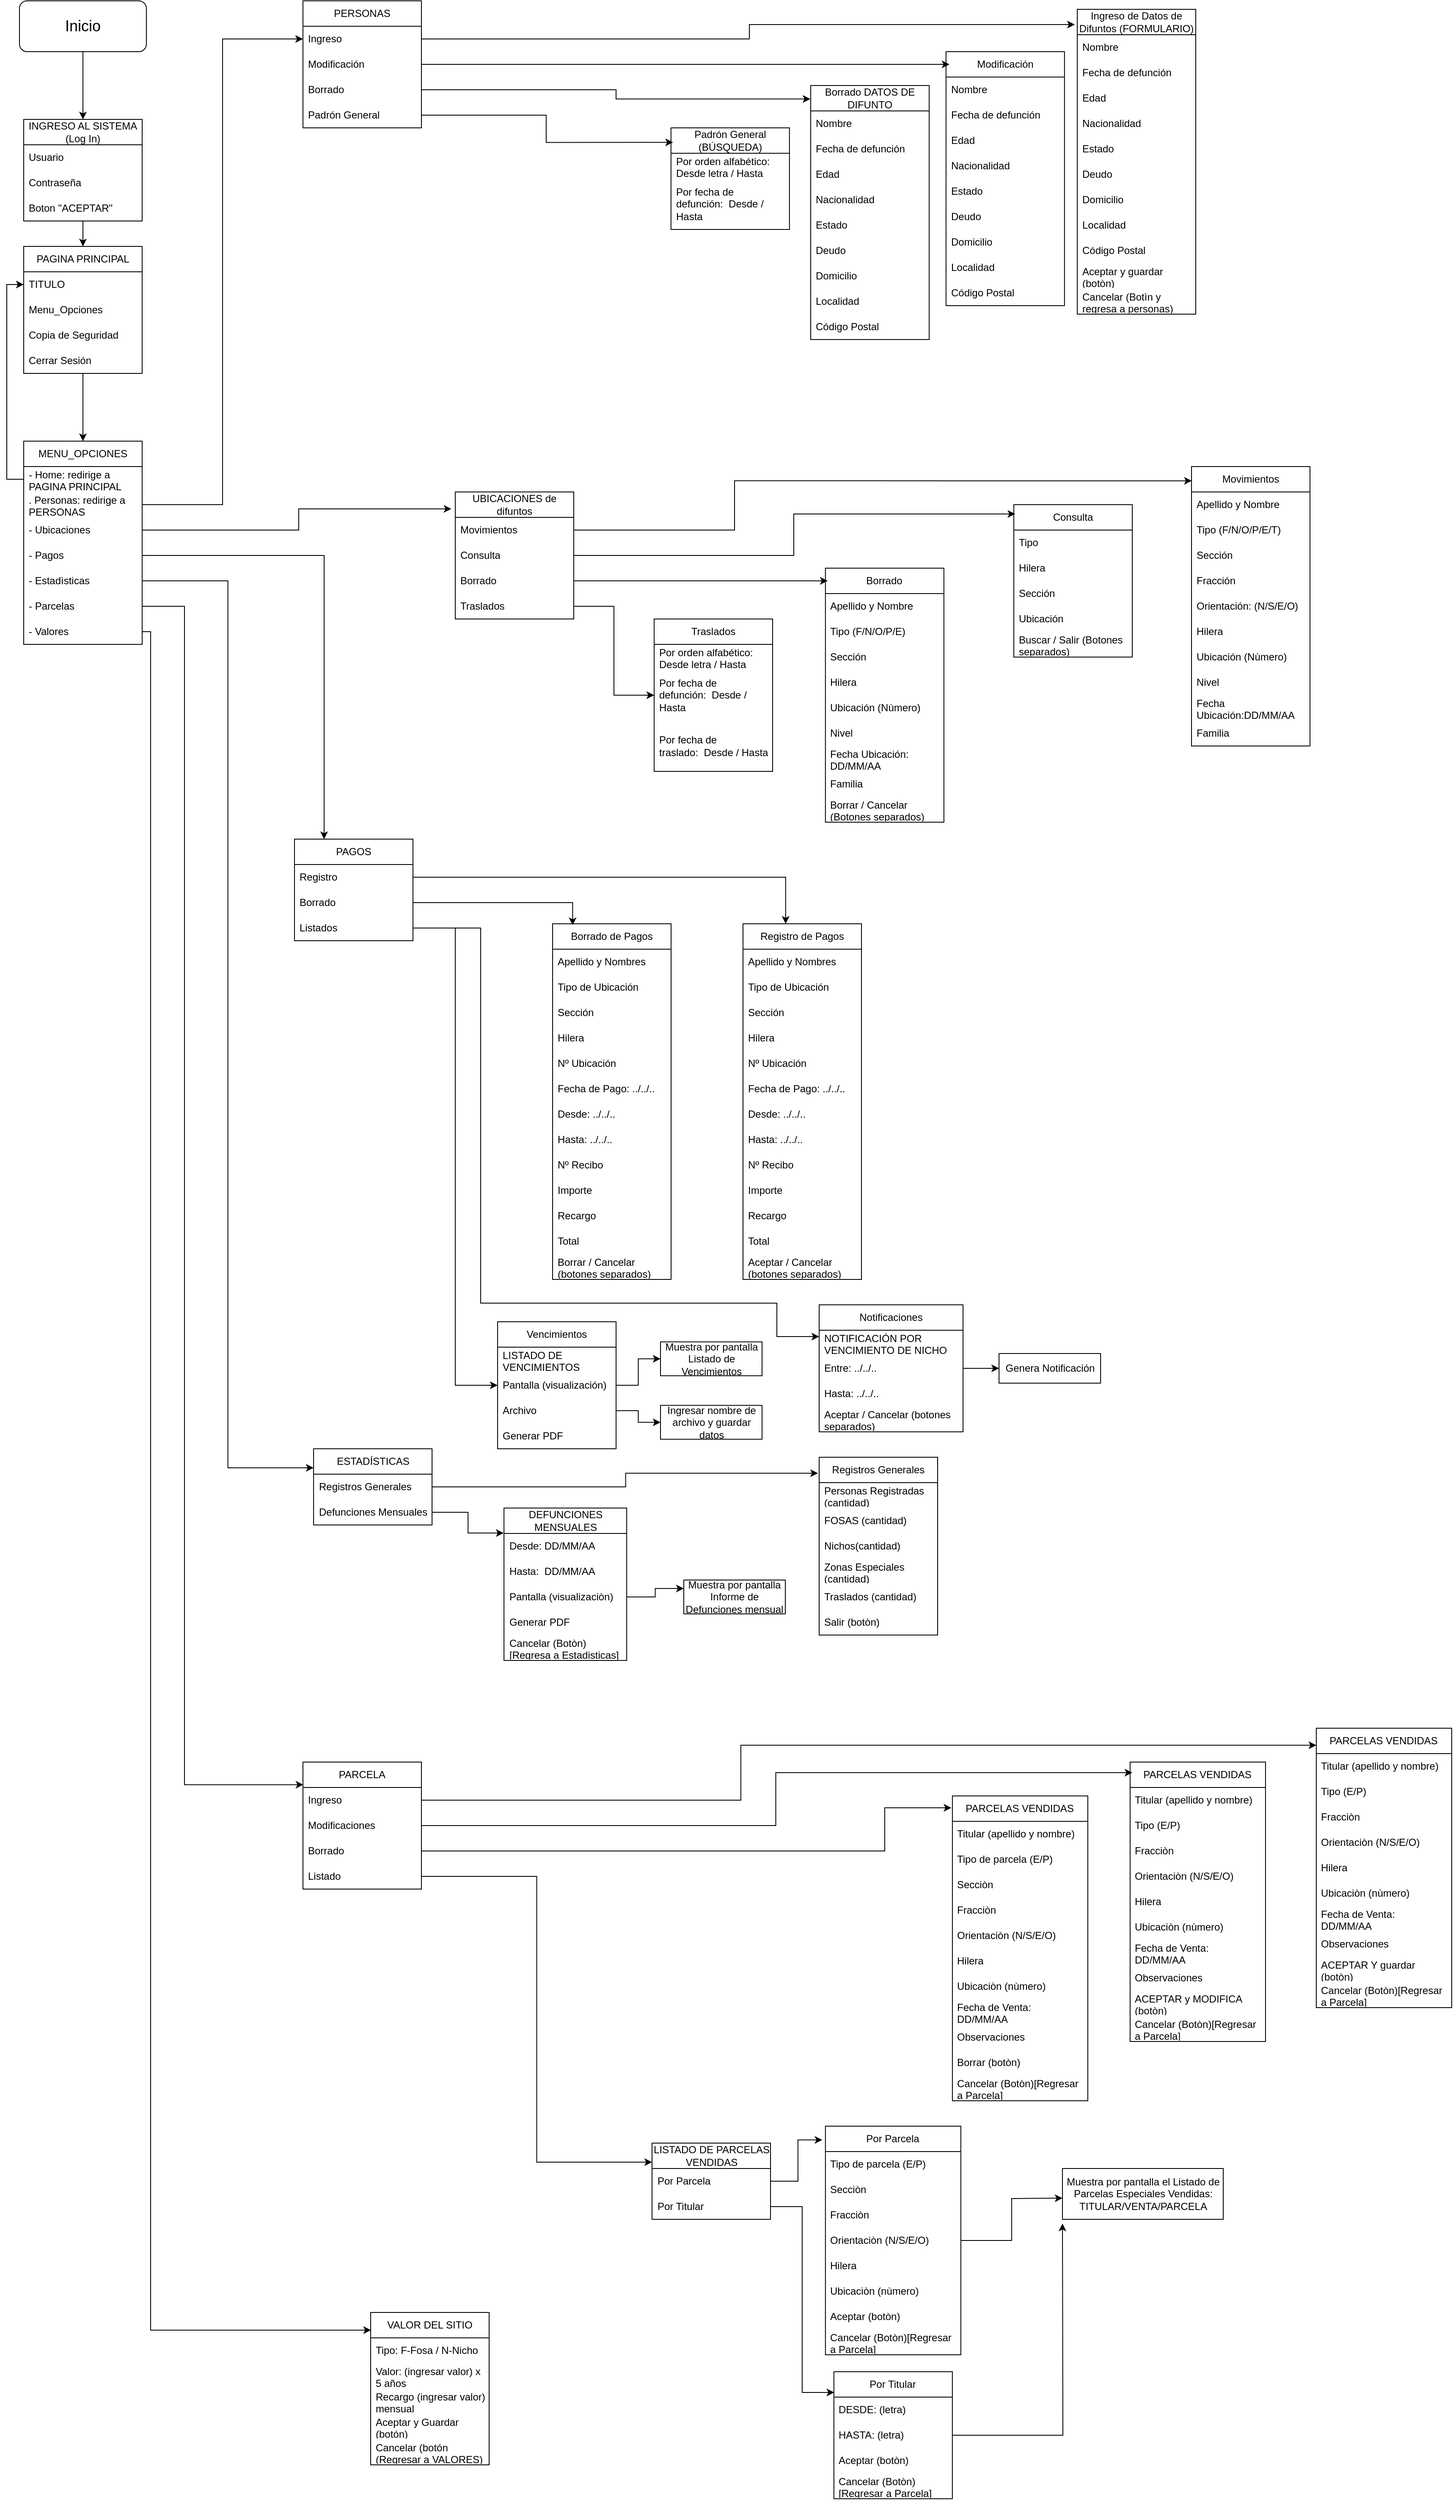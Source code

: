 <mxfile version="28.0.4">
  <diagram name="Página-1" id="WGdjgGVyPUJozwwQaY0R">
    <mxGraphModel dx="1042" dy="626" grid="1" gridSize="10" guides="1" tooltips="1" connect="1" arrows="1" fold="1" page="1" pageScale="1" pageWidth="2339" pageHeight="3300" math="0" shadow="0">
      <root>
        <mxCell id="0" />
        <mxCell id="1" parent="0" />
        <mxCell id="eJlWgWwI72D6y866s6bu-30" style="edgeStyle=orthogonalEdgeStyle;rounded=0;orthogonalLoop=1;jettySize=auto;html=1;entryX=0.5;entryY=0;entryDx=0;entryDy=0;" parent="1" source="eJlWgWwI72D6y866s6bu-1" target="eJlWgWwI72D6y866s6bu-16" edge="1">
          <mxGeometry relative="1" as="geometry" />
        </mxCell>
        <mxCell id="eJlWgWwI72D6y866s6bu-1" value="INGRESO AL SISTEMA (Log In)" style="swimlane;fontStyle=0;childLayout=stackLayout;horizontal=1;startSize=30;horizontalStack=0;resizeParent=1;resizeParentMax=0;resizeLast=0;collapsible=1;marginBottom=0;whiteSpace=wrap;html=1;" parent="1" vertex="1">
          <mxGeometry x="80" y="190" width="140" height="120" as="geometry">
            <mxRectangle x="330" y="20" width="170" height="30" as="alternateBounds" />
          </mxGeometry>
        </mxCell>
        <mxCell id="eJlWgWwI72D6y866s6bu-2" value="Usuario" style="text;strokeColor=none;fillColor=none;align=left;verticalAlign=middle;spacingLeft=4;spacingRight=4;overflow=hidden;points=[[0,0.5],[1,0.5]];portConstraint=eastwest;rotatable=0;whiteSpace=wrap;html=1;" parent="eJlWgWwI72D6y866s6bu-1" vertex="1">
          <mxGeometry y="30" width="140" height="30" as="geometry" />
        </mxCell>
        <mxCell id="eJlWgWwI72D6y866s6bu-3" value="Contraseña" style="text;strokeColor=none;fillColor=none;align=left;verticalAlign=middle;spacingLeft=4;spacingRight=4;overflow=hidden;points=[[0,0.5],[1,0.5]];portConstraint=eastwest;rotatable=0;whiteSpace=wrap;html=1;" parent="eJlWgWwI72D6y866s6bu-1" vertex="1">
          <mxGeometry y="60" width="140" height="30" as="geometry" />
        </mxCell>
        <mxCell id="eJlWgWwI72D6y866s6bu-4" value="Boton &quot;ACEPTAR&quot;" style="text;strokeColor=none;fillColor=none;align=left;verticalAlign=middle;spacingLeft=4;spacingRight=4;overflow=hidden;points=[[0,0.5],[1,0.5]];portConstraint=eastwest;rotatable=0;whiteSpace=wrap;html=1;" parent="eJlWgWwI72D6y866s6bu-1" vertex="1">
          <mxGeometry y="90" width="140" height="30" as="geometry" />
        </mxCell>
        <mxCell id="eJlWgWwI72D6y866s6bu-44" style="edgeStyle=orthogonalEdgeStyle;rounded=0;orthogonalLoop=1;jettySize=auto;html=1;entryX=0.5;entryY=0;entryDx=0;entryDy=0;" parent="1" source="eJlWgWwI72D6y866s6bu-16" target="eJlWgWwI72D6y866s6bu-20" edge="1">
          <mxGeometry relative="1" as="geometry" />
        </mxCell>
        <mxCell id="eJlWgWwI72D6y866s6bu-16" value="PAGINA PRINCIPAL" style="swimlane;fontStyle=0;childLayout=stackLayout;horizontal=1;startSize=30;horizontalStack=0;resizeParent=1;resizeParentMax=0;resizeLast=0;collapsible=1;marginBottom=0;whiteSpace=wrap;html=1;" parent="1" vertex="1">
          <mxGeometry x="80" y="340" width="140" height="150" as="geometry" />
        </mxCell>
        <mxCell id="eJlWgWwI72D6y866s6bu-17" value="TITULO" style="text;strokeColor=none;fillColor=none;align=left;verticalAlign=middle;spacingLeft=4;spacingRight=4;overflow=hidden;points=[[0,0.5],[1,0.5]];portConstraint=eastwest;rotatable=0;whiteSpace=wrap;html=1;" parent="eJlWgWwI72D6y866s6bu-16" vertex="1">
          <mxGeometry y="30" width="140" height="30" as="geometry" />
        </mxCell>
        <mxCell id="eJlWgWwI72D6y866s6bu-18" value="Menu_Opciones" style="text;strokeColor=none;fillColor=none;align=left;verticalAlign=middle;spacingLeft=4;spacingRight=4;overflow=hidden;points=[[0,0.5],[1,0.5]];portConstraint=eastwest;rotatable=0;whiteSpace=wrap;html=1;" parent="eJlWgWwI72D6y866s6bu-16" vertex="1">
          <mxGeometry y="60" width="140" height="30" as="geometry" />
        </mxCell>
        <mxCell id="eJlWgWwI72D6y866s6bu-19" value="Copia de Seguridad" style="text;strokeColor=none;fillColor=none;align=left;verticalAlign=middle;spacingLeft=4;spacingRight=4;overflow=hidden;points=[[0,0.5],[1,0.5]];portConstraint=eastwest;rotatable=0;whiteSpace=wrap;html=1;" parent="eJlWgWwI72D6y866s6bu-16" vertex="1">
          <mxGeometry y="90" width="140" height="30" as="geometry" />
        </mxCell>
        <mxCell id="eJlWgWwI72D6y866s6bu-32" value="Cerrar Sesión" style="text;strokeColor=none;fillColor=none;align=left;verticalAlign=middle;spacingLeft=4;spacingRight=4;overflow=hidden;points=[[0,0.5],[1,0.5]];portConstraint=eastwest;rotatable=0;whiteSpace=wrap;html=1;" parent="eJlWgWwI72D6y866s6bu-16" vertex="1">
          <mxGeometry y="120" width="140" height="30" as="geometry" />
        </mxCell>
        <mxCell id="eJlWgWwI72D6y866s6bu-20" value="MENU_OPCIONES" style="swimlane;fontStyle=0;childLayout=stackLayout;horizontal=1;startSize=30;horizontalStack=0;resizeParent=1;resizeParentMax=0;resizeLast=0;collapsible=1;marginBottom=0;whiteSpace=wrap;html=1;" parent="1" vertex="1">
          <mxGeometry x="80" y="570" width="140" height="240" as="geometry" />
        </mxCell>
        <mxCell id="eJlWgWwI72D6y866s6bu-21" value="- Home: redirige a PAGINA PRINCIPAL" style="text;strokeColor=none;fillColor=none;align=left;verticalAlign=middle;spacingLeft=4;spacingRight=4;overflow=hidden;points=[[0,0.5],[1,0.5]];portConstraint=eastwest;rotatable=0;whiteSpace=wrap;html=1;" parent="eJlWgWwI72D6y866s6bu-20" vertex="1">
          <mxGeometry y="30" width="140" height="30" as="geometry" />
        </mxCell>
        <mxCell id="eJlWgWwI72D6y866s6bu-23" value=". Personas: redirige a PERSONAS" style="text;strokeColor=none;fillColor=none;align=left;verticalAlign=middle;spacingLeft=4;spacingRight=4;overflow=hidden;points=[[0,0.5],[1,0.5]];portConstraint=eastwest;rotatable=0;whiteSpace=wrap;html=1;" parent="eJlWgWwI72D6y866s6bu-20" vertex="1">
          <mxGeometry y="60" width="140" height="30" as="geometry" />
        </mxCell>
        <mxCell id="eJlWgWwI72D6y866s6bu-26" value="- Ubicaciones" style="text;strokeColor=none;fillColor=none;align=left;verticalAlign=middle;spacingLeft=4;spacingRight=4;overflow=hidden;points=[[0,0.5],[1,0.5]];portConstraint=eastwest;rotatable=0;whiteSpace=wrap;html=1;" parent="eJlWgWwI72D6y866s6bu-20" vertex="1">
          <mxGeometry y="90" width="140" height="30" as="geometry" />
        </mxCell>
        <mxCell id="eJlWgWwI72D6y866s6bu-25" value="- Pagos" style="text;strokeColor=none;fillColor=none;align=left;verticalAlign=middle;spacingLeft=4;spacingRight=4;overflow=hidden;points=[[0,0.5],[1,0.5]];portConstraint=eastwest;rotatable=0;whiteSpace=wrap;html=1;" parent="eJlWgWwI72D6y866s6bu-20" vertex="1">
          <mxGeometry y="120" width="140" height="30" as="geometry" />
        </mxCell>
        <mxCell id="eJlWgWwI72D6y866s6bu-24" value="- Estadìsticas" style="text;strokeColor=none;fillColor=none;align=left;verticalAlign=middle;spacingLeft=4;spacingRight=4;overflow=hidden;points=[[0,0.5],[1,0.5]];portConstraint=eastwest;rotatable=0;whiteSpace=wrap;html=1;" parent="eJlWgWwI72D6y866s6bu-20" vertex="1">
          <mxGeometry y="150" width="140" height="30" as="geometry" />
        </mxCell>
        <mxCell id="eJlWgWwI72D6y866s6bu-29" value="- Parcelas" style="text;strokeColor=none;fillColor=none;align=left;verticalAlign=middle;spacingLeft=4;spacingRight=4;overflow=hidden;points=[[0,0.5],[1,0.5]];portConstraint=eastwest;rotatable=0;whiteSpace=wrap;html=1;" parent="eJlWgWwI72D6y866s6bu-20" vertex="1">
          <mxGeometry y="180" width="140" height="30" as="geometry" />
        </mxCell>
        <mxCell id="eJlWgWwI72D6y866s6bu-28" value="- Valores" style="text;strokeColor=none;fillColor=none;align=left;verticalAlign=middle;spacingLeft=4;spacingRight=4;overflow=hidden;points=[[0,0.5],[1,0.5]];portConstraint=eastwest;rotatable=0;whiteSpace=wrap;html=1;" parent="eJlWgWwI72D6y866s6bu-20" vertex="1">
          <mxGeometry y="210" width="140" height="30" as="geometry" />
        </mxCell>
        <mxCell id="eJlWgWwI72D6y866s6bu-33" value="PERSONAS" style="swimlane;fontStyle=0;childLayout=stackLayout;horizontal=1;startSize=30;horizontalStack=0;resizeParent=1;resizeParentMax=0;resizeLast=0;collapsible=1;marginBottom=0;whiteSpace=wrap;html=1;" parent="1" vertex="1">
          <mxGeometry x="410" y="50" width="140" height="150" as="geometry" />
        </mxCell>
        <mxCell id="eJlWgWwI72D6y866s6bu-34" value="Ingreso" style="text;strokeColor=none;fillColor=none;align=left;verticalAlign=middle;spacingLeft=4;spacingRight=4;overflow=hidden;points=[[0,0.5],[1,0.5]];portConstraint=eastwest;rotatable=0;whiteSpace=wrap;html=1;" parent="eJlWgWwI72D6y866s6bu-33" vertex="1">
          <mxGeometry y="30" width="140" height="30" as="geometry" />
        </mxCell>
        <mxCell id="eJlWgWwI72D6y866s6bu-35" value="Modificación" style="text;strokeColor=none;fillColor=none;align=left;verticalAlign=middle;spacingLeft=4;spacingRight=4;overflow=hidden;points=[[0,0.5],[1,0.5]];portConstraint=eastwest;rotatable=0;whiteSpace=wrap;html=1;" parent="eJlWgWwI72D6y866s6bu-33" vertex="1">
          <mxGeometry y="60" width="140" height="30" as="geometry" />
        </mxCell>
        <mxCell id="eJlWgWwI72D6y866s6bu-36" value="Borrado" style="text;strokeColor=none;fillColor=none;align=left;verticalAlign=middle;spacingLeft=4;spacingRight=4;overflow=hidden;points=[[0,0.5],[1,0.5]];portConstraint=eastwest;rotatable=0;whiteSpace=wrap;html=1;" parent="eJlWgWwI72D6y866s6bu-33" vertex="1">
          <mxGeometry y="90" width="140" height="30" as="geometry" />
        </mxCell>
        <mxCell id="eJlWgWwI72D6y866s6bu-37" value="Padrón General" style="text;strokeColor=none;fillColor=none;align=left;verticalAlign=middle;spacingLeft=4;spacingRight=4;overflow=hidden;points=[[0,0.5],[1,0.5]];portConstraint=eastwest;rotatable=0;whiteSpace=wrap;html=1;" parent="eJlWgWwI72D6y866s6bu-33" vertex="1">
          <mxGeometry y="120" width="140" height="30" as="geometry" />
        </mxCell>
        <mxCell id="eJlWgWwI72D6y866s6bu-38" value="Ingreso de Datos de Difuntos (FORMULARIO)" style="swimlane;fontStyle=0;childLayout=stackLayout;horizontal=1;startSize=30;horizontalStack=0;resizeParent=1;resizeParentMax=0;resizeLast=0;collapsible=1;marginBottom=0;whiteSpace=wrap;html=1;" parent="1" vertex="1">
          <mxGeometry x="1325" y="60" width="140" height="360" as="geometry">
            <mxRectangle x="1060" y="65" width="169.91" height="30" as="alternateBounds" />
          </mxGeometry>
        </mxCell>
        <mxCell id="eJlWgWwI72D6y866s6bu-39" value="Nombre" style="text;strokeColor=none;fillColor=none;align=left;verticalAlign=middle;spacingLeft=4;spacingRight=4;overflow=hidden;points=[[0,0.5],[1,0.5]];portConstraint=eastwest;rotatable=0;whiteSpace=wrap;html=1;" parent="eJlWgWwI72D6y866s6bu-38" vertex="1">
          <mxGeometry y="30" width="140" height="30" as="geometry" />
        </mxCell>
        <mxCell id="eJlWgWwI72D6y866s6bu-40" value="Fecha de defunción" style="text;strokeColor=none;fillColor=none;align=left;verticalAlign=middle;spacingLeft=4;spacingRight=4;overflow=hidden;points=[[0,0.5],[1,0.5]];portConstraint=eastwest;rotatable=0;whiteSpace=wrap;html=1;" parent="eJlWgWwI72D6y866s6bu-38" vertex="1">
          <mxGeometry y="60" width="140" height="30" as="geometry" />
        </mxCell>
        <mxCell id="eJlWgWwI72D6y866s6bu-41" value="Edad" style="text;strokeColor=none;fillColor=none;align=left;verticalAlign=middle;spacingLeft=4;spacingRight=4;overflow=hidden;points=[[0,0.5],[1,0.5]];portConstraint=eastwest;rotatable=0;whiteSpace=wrap;html=1;" parent="eJlWgWwI72D6y866s6bu-38" vertex="1">
          <mxGeometry y="90" width="140" height="30" as="geometry" />
        </mxCell>
        <mxCell id="ov3GVji0MWseil_nQzbM-8" value="Nacionalidad" style="text;strokeColor=none;fillColor=none;align=left;verticalAlign=middle;spacingLeft=4;spacingRight=4;overflow=hidden;points=[[0,0.5],[1,0.5]];portConstraint=eastwest;rotatable=0;whiteSpace=wrap;html=1;" parent="eJlWgWwI72D6y866s6bu-38" vertex="1">
          <mxGeometry y="120" width="140" height="30" as="geometry" />
        </mxCell>
        <mxCell id="ov3GVji0MWseil_nQzbM-7" value="Estado" style="text;strokeColor=none;fillColor=none;align=left;verticalAlign=middle;spacingLeft=4;spacingRight=4;overflow=hidden;points=[[0,0.5],[1,0.5]];portConstraint=eastwest;rotatable=0;whiteSpace=wrap;html=1;" parent="eJlWgWwI72D6y866s6bu-38" vertex="1">
          <mxGeometry y="150" width="140" height="30" as="geometry" />
        </mxCell>
        <mxCell id="ov3GVji0MWseil_nQzbM-6" value="Deudo" style="text;strokeColor=none;fillColor=none;align=left;verticalAlign=middle;spacingLeft=4;spacingRight=4;overflow=hidden;points=[[0,0.5],[1,0.5]];portConstraint=eastwest;rotatable=0;whiteSpace=wrap;html=1;" parent="eJlWgWwI72D6y866s6bu-38" vertex="1">
          <mxGeometry y="180" width="140" height="30" as="geometry" />
        </mxCell>
        <mxCell id="ov3GVji0MWseil_nQzbM-11" value="Domicilio" style="text;strokeColor=none;fillColor=none;align=left;verticalAlign=middle;spacingLeft=4;spacingRight=4;overflow=hidden;points=[[0,0.5],[1,0.5]];portConstraint=eastwest;rotatable=0;whiteSpace=wrap;html=1;" parent="eJlWgWwI72D6y866s6bu-38" vertex="1">
          <mxGeometry y="210" width="140" height="30" as="geometry" />
        </mxCell>
        <mxCell id="ov3GVji0MWseil_nQzbM-10" value="Localidad" style="text;strokeColor=none;fillColor=none;align=left;verticalAlign=middle;spacingLeft=4;spacingRight=4;overflow=hidden;points=[[0,0.5],[1,0.5]];portConstraint=eastwest;rotatable=0;whiteSpace=wrap;html=1;" parent="eJlWgWwI72D6y866s6bu-38" vertex="1">
          <mxGeometry y="240" width="140" height="30" as="geometry" />
        </mxCell>
        <mxCell id="ov3GVji0MWseil_nQzbM-9" value="Código Postal" style="text;strokeColor=none;fillColor=none;align=left;verticalAlign=middle;spacingLeft=4;spacingRight=4;overflow=hidden;points=[[0,0.5],[1,0.5]];portConstraint=eastwest;rotatable=0;whiteSpace=wrap;html=1;" parent="eJlWgWwI72D6y866s6bu-38" vertex="1">
          <mxGeometry y="270" width="140" height="30" as="geometry" />
        </mxCell>
        <mxCell id="ov3GVji0MWseil_nQzbM-322" value="Aceptar y guardar (botòn)" style="text;strokeColor=none;fillColor=none;align=left;verticalAlign=middle;spacingLeft=4;spacingRight=4;overflow=hidden;points=[[0,0.5],[1,0.5]];portConstraint=eastwest;rotatable=0;whiteSpace=wrap;html=1;" parent="eJlWgWwI72D6y866s6bu-38" vertex="1">
          <mxGeometry y="300" width="140" height="30" as="geometry" />
        </mxCell>
        <mxCell id="ov3GVji0MWseil_nQzbM-323" value="Cancelar (Botìn y regresa a personas)" style="text;strokeColor=none;fillColor=none;align=left;verticalAlign=middle;spacingLeft=4;spacingRight=4;overflow=hidden;points=[[0,0.5],[1,0.5]];portConstraint=eastwest;rotatable=0;whiteSpace=wrap;html=1;" parent="eJlWgWwI72D6y866s6bu-38" vertex="1">
          <mxGeometry y="330" width="140" height="30" as="geometry" />
        </mxCell>
        <mxCell id="eJlWgWwI72D6y866s6bu-46" style="edgeStyle=orthogonalEdgeStyle;rounded=0;orthogonalLoop=1;jettySize=auto;html=1;exitX=0;exitY=0.5;exitDx=0;exitDy=0;entryX=0;entryY=0.5;entryDx=0;entryDy=0;" parent="1" source="eJlWgWwI72D6y866s6bu-21" target="eJlWgWwI72D6y866s6bu-17" edge="1">
          <mxGeometry relative="1" as="geometry">
            <mxPoint x="30.0" y="370" as="targetPoint" />
          </mxGeometry>
        </mxCell>
        <mxCell id="eJlWgWwI72D6y866s6bu-48" style="edgeStyle=orthogonalEdgeStyle;rounded=0;orthogonalLoop=1;jettySize=auto;html=1;exitX=1;exitY=0.5;exitDx=0;exitDy=0;entryX=0;entryY=0.5;entryDx=0;entryDy=0;" parent="1" source="eJlWgWwI72D6y866s6bu-23" target="eJlWgWwI72D6y866s6bu-34" edge="1">
          <mxGeometry relative="1" as="geometry">
            <mxPoint x="320.0" y="644.769" as="targetPoint" />
          </mxGeometry>
        </mxCell>
        <mxCell id="ov3GVji0MWseil_nQzbM-2" value="Modificación" style="swimlane;fontStyle=0;childLayout=stackLayout;horizontal=1;startSize=30;horizontalStack=0;resizeParent=1;resizeParentMax=0;resizeLast=0;collapsible=1;marginBottom=0;whiteSpace=wrap;html=1;" parent="1" vertex="1">
          <mxGeometry x="1169.91" y="110" width="140" height="300" as="geometry">
            <mxRectangle x="904.91" y="110" width="110" height="30" as="alternateBounds" />
          </mxGeometry>
        </mxCell>
        <mxCell id="ov3GVji0MWseil_nQzbM-3" value="Nombre" style="text;strokeColor=none;fillColor=none;align=left;verticalAlign=middle;spacingLeft=4;spacingRight=4;overflow=hidden;points=[[0,0.5],[1,0.5]];portConstraint=eastwest;rotatable=0;whiteSpace=wrap;html=1;" parent="ov3GVji0MWseil_nQzbM-2" vertex="1">
          <mxGeometry y="30" width="140" height="30" as="geometry" />
        </mxCell>
        <mxCell id="ov3GVji0MWseil_nQzbM-4" value="Fecha de defunción" style="text;strokeColor=none;fillColor=none;align=left;verticalAlign=middle;spacingLeft=4;spacingRight=4;overflow=hidden;points=[[0,0.5],[1,0.5]];portConstraint=eastwest;rotatable=0;whiteSpace=wrap;html=1;" parent="ov3GVji0MWseil_nQzbM-2" vertex="1">
          <mxGeometry y="60" width="140" height="30" as="geometry" />
        </mxCell>
        <mxCell id="ov3GVji0MWseil_nQzbM-5" value="Edad" style="text;strokeColor=none;fillColor=none;align=left;verticalAlign=middle;spacingLeft=4;spacingRight=4;overflow=hidden;points=[[0,0.5],[1,0.5]];portConstraint=eastwest;rotatable=0;whiteSpace=wrap;html=1;" parent="ov3GVji0MWseil_nQzbM-2" vertex="1">
          <mxGeometry y="90" width="140" height="30" as="geometry" />
        </mxCell>
        <mxCell id="ov3GVji0MWseil_nQzbM-17" value="Nacionalidad" style="text;strokeColor=none;fillColor=none;align=left;verticalAlign=middle;spacingLeft=4;spacingRight=4;overflow=hidden;points=[[0,0.5],[1,0.5]];portConstraint=eastwest;rotatable=0;whiteSpace=wrap;html=1;" parent="ov3GVji0MWseil_nQzbM-2" vertex="1">
          <mxGeometry y="120" width="140" height="30" as="geometry" />
        </mxCell>
        <mxCell id="ov3GVji0MWseil_nQzbM-16" value="Estado" style="text;strokeColor=none;fillColor=none;align=left;verticalAlign=middle;spacingLeft=4;spacingRight=4;overflow=hidden;points=[[0,0.5],[1,0.5]];portConstraint=eastwest;rotatable=0;whiteSpace=wrap;html=1;" parent="ov3GVji0MWseil_nQzbM-2" vertex="1">
          <mxGeometry y="150" width="140" height="30" as="geometry" />
        </mxCell>
        <mxCell id="ov3GVji0MWseil_nQzbM-15" value="Deudo" style="text;strokeColor=none;fillColor=none;align=left;verticalAlign=middle;spacingLeft=4;spacingRight=4;overflow=hidden;points=[[0,0.5],[1,0.5]];portConstraint=eastwest;rotatable=0;whiteSpace=wrap;html=1;" parent="ov3GVji0MWseil_nQzbM-2" vertex="1">
          <mxGeometry y="180" width="140" height="30" as="geometry" />
        </mxCell>
        <mxCell id="ov3GVji0MWseil_nQzbM-14" value="Domicilio" style="text;strokeColor=none;fillColor=none;align=left;verticalAlign=middle;spacingLeft=4;spacingRight=4;overflow=hidden;points=[[0,0.5],[1,0.5]];portConstraint=eastwest;rotatable=0;whiteSpace=wrap;html=1;" parent="ov3GVji0MWseil_nQzbM-2" vertex="1">
          <mxGeometry y="210" width="140" height="30" as="geometry" />
        </mxCell>
        <mxCell id="ov3GVji0MWseil_nQzbM-13" value="Localidad" style="text;strokeColor=none;fillColor=none;align=left;verticalAlign=middle;spacingLeft=4;spacingRight=4;overflow=hidden;points=[[0,0.5],[1,0.5]];portConstraint=eastwest;rotatable=0;whiteSpace=wrap;html=1;" parent="ov3GVji0MWseil_nQzbM-2" vertex="1">
          <mxGeometry y="240" width="140" height="30" as="geometry" />
        </mxCell>
        <mxCell id="ov3GVji0MWseil_nQzbM-12" value="Código Postal" style="text;strokeColor=none;fillColor=none;align=left;verticalAlign=middle;spacingLeft=4;spacingRight=4;overflow=hidden;points=[[0,0.5],[1,0.5]];portConstraint=eastwest;rotatable=0;whiteSpace=wrap;html=1;" parent="ov3GVji0MWseil_nQzbM-2" vertex="1">
          <mxGeometry y="270" width="140" height="30" as="geometry" />
        </mxCell>
        <mxCell id="ov3GVji0MWseil_nQzbM-24" style="edgeStyle=orthogonalEdgeStyle;rounded=0;orthogonalLoop=1;jettySize=auto;html=1;entryX=0.5;entryY=0;entryDx=0;entryDy=0;" parent="1" source="ov3GVji0MWseil_nQzbM-23" target="eJlWgWwI72D6y866s6bu-1" edge="1">
          <mxGeometry relative="1" as="geometry" />
        </mxCell>
        <mxCell id="ov3GVji0MWseil_nQzbM-23" value="&lt;font style=&quot;font-size: 18px;&quot;&gt;Inicio&lt;/font&gt;" style="rounded=1;whiteSpace=wrap;html=1;" parent="1" vertex="1">
          <mxGeometry x="75" y="50" width="150" height="60" as="geometry" />
        </mxCell>
        <mxCell id="ov3GVji0MWseil_nQzbM-25" value="Borrado DATOS DE DIFUNTO" style="swimlane;fontStyle=0;childLayout=stackLayout;horizontal=1;startSize=30;horizontalStack=0;resizeParent=1;resizeParentMax=0;resizeLast=0;collapsible=1;marginBottom=0;whiteSpace=wrap;html=1;" parent="1" vertex="1">
          <mxGeometry x="1010" y="150" width="140" height="300" as="geometry">
            <mxRectangle x="785" y="140" width="80" height="30" as="alternateBounds" />
          </mxGeometry>
        </mxCell>
        <mxCell id="ov3GVji0MWseil_nQzbM-26" value="Nombre" style="text;strokeColor=none;fillColor=none;align=left;verticalAlign=middle;spacingLeft=4;spacingRight=4;overflow=hidden;points=[[0,0.5],[1,0.5]];portConstraint=eastwest;rotatable=0;whiteSpace=wrap;html=1;" parent="ov3GVji0MWseil_nQzbM-25" vertex="1">
          <mxGeometry y="30" width="140" height="30" as="geometry" />
        </mxCell>
        <mxCell id="ov3GVji0MWseil_nQzbM-27" value="Fecha de defunción" style="text;strokeColor=none;fillColor=none;align=left;verticalAlign=middle;spacingLeft=4;spacingRight=4;overflow=hidden;points=[[0,0.5],[1,0.5]];portConstraint=eastwest;rotatable=0;whiteSpace=wrap;html=1;" parent="ov3GVji0MWseil_nQzbM-25" vertex="1">
          <mxGeometry y="60" width="140" height="30" as="geometry" />
        </mxCell>
        <mxCell id="ov3GVji0MWseil_nQzbM-28" value="Edad" style="text;strokeColor=none;fillColor=none;align=left;verticalAlign=middle;spacingLeft=4;spacingRight=4;overflow=hidden;points=[[0,0.5],[1,0.5]];portConstraint=eastwest;rotatable=0;whiteSpace=wrap;html=1;" parent="ov3GVji0MWseil_nQzbM-25" vertex="1">
          <mxGeometry y="90" width="140" height="30" as="geometry" />
        </mxCell>
        <mxCell id="ov3GVji0MWseil_nQzbM-34" value="Nacionalidad" style="text;strokeColor=none;fillColor=none;align=left;verticalAlign=middle;spacingLeft=4;spacingRight=4;overflow=hidden;points=[[0,0.5],[1,0.5]];portConstraint=eastwest;rotatable=0;whiteSpace=wrap;html=1;" parent="ov3GVji0MWseil_nQzbM-25" vertex="1">
          <mxGeometry y="120" width="140" height="30" as="geometry" />
        </mxCell>
        <mxCell id="ov3GVji0MWseil_nQzbM-33" value="Estado" style="text;strokeColor=none;fillColor=none;align=left;verticalAlign=middle;spacingLeft=4;spacingRight=4;overflow=hidden;points=[[0,0.5],[1,0.5]];portConstraint=eastwest;rotatable=0;whiteSpace=wrap;html=1;" parent="ov3GVji0MWseil_nQzbM-25" vertex="1">
          <mxGeometry y="150" width="140" height="30" as="geometry" />
        </mxCell>
        <mxCell id="ov3GVji0MWseil_nQzbM-32" value="Deudo" style="text;strokeColor=none;fillColor=none;align=left;verticalAlign=middle;spacingLeft=4;spacingRight=4;overflow=hidden;points=[[0,0.5],[1,0.5]];portConstraint=eastwest;rotatable=0;whiteSpace=wrap;html=1;" parent="ov3GVji0MWseil_nQzbM-25" vertex="1">
          <mxGeometry y="180" width="140" height="30" as="geometry" />
        </mxCell>
        <mxCell id="ov3GVji0MWseil_nQzbM-31" value="Domicilio" style="text;strokeColor=none;fillColor=none;align=left;verticalAlign=middle;spacingLeft=4;spacingRight=4;overflow=hidden;points=[[0,0.5],[1,0.5]];portConstraint=eastwest;rotatable=0;whiteSpace=wrap;html=1;" parent="ov3GVji0MWseil_nQzbM-25" vertex="1">
          <mxGeometry y="210" width="140" height="30" as="geometry" />
        </mxCell>
        <mxCell id="ov3GVji0MWseil_nQzbM-30" value="Localidad" style="text;strokeColor=none;fillColor=none;align=left;verticalAlign=middle;spacingLeft=4;spacingRight=4;overflow=hidden;points=[[0,0.5],[1,0.5]];portConstraint=eastwest;rotatable=0;whiteSpace=wrap;html=1;" parent="ov3GVji0MWseil_nQzbM-25" vertex="1">
          <mxGeometry y="240" width="140" height="30" as="geometry" />
        </mxCell>
        <mxCell id="ov3GVji0MWseil_nQzbM-29" value="Código Postal" style="text;strokeColor=none;fillColor=none;align=left;verticalAlign=middle;spacingLeft=4;spacingRight=4;overflow=hidden;points=[[0,0.5],[1,0.5]];portConstraint=eastwest;rotatable=0;whiteSpace=wrap;html=1;" parent="ov3GVji0MWseil_nQzbM-25" vertex="1">
          <mxGeometry y="270" width="140" height="30" as="geometry" />
        </mxCell>
        <mxCell id="ov3GVji0MWseil_nQzbM-36" value="Padrón General (BÚSQUEDA)" style="swimlane;fontStyle=0;childLayout=stackLayout;horizontal=1;startSize=30;horizontalStack=0;resizeParent=1;resizeParentMax=0;resizeLast=0;collapsible=1;marginBottom=0;whiteSpace=wrap;html=1;" parent="1" vertex="1">
          <mxGeometry x="844.91" y="200" width="140" height="120" as="geometry">
            <mxRectangle x="844.91" y="200" width="130" height="30" as="alternateBounds" />
          </mxGeometry>
        </mxCell>
        <mxCell id="ov3GVji0MWseil_nQzbM-37" value="Por orden alfabético: Desde letra / Hasta" style="text;strokeColor=none;fillColor=none;align=left;verticalAlign=middle;spacingLeft=4;spacingRight=4;overflow=hidden;points=[[0,0.5],[1,0.5]];portConstraint=eastwest;rotatable=0;whiteSpace=wrap;html=1;" parent="ov3GVji0MWseil_nQzbM-36" vertex="1">
          <mxGeometry y="30" width="140" height="30" as="geometry" />
        </mxCell>
        <mxCell id="ov3GVji0MWseil_nQzbM-38" value="Por fecha de defunción:&amp;nbsp; Desde / Hasta" style="text;strokeColor=none;fillColor=none;align=left;verticalAlign=middle;spacingLeft=4;spacingRight=4;overflow=hidden;points=[[0,0.5],[1,0.5]];portConstraint=eastwest;rotatable=0;whiteSpace=wrap;html=1;" parent="ov3GVji0MWseil_nQzbM-36" vertex="1">
          <mxGeometry y="60" width="140" height="60" as="geometry" />
        </mxCell>
        <mxCell id="ov3GVji0MWseil_nQzbM-46" value="UBICACIONES de difuntos" style="swimlane;fontStyle=0;childLayout=stackLayout;horizontal=1;startSize=30;horizontalStack=0;resizeParent=1;resizeParentMax=0;resizeLast=0;collapsible=1;marginBottom=0;whiteSpace=wrap;html=1;" parent="1" vertex="1">
          <mxGeometry x="590" y="630" width="140" height="150" as="geometry" />
        </mxCell>
        <mxCell id="ov3GVji0MWseil_nQzbM-47" value="Movimientos" style="text;strokeColor=none;fillColor=none;align=left;verticalAlign=middle;spacingLeft=4;spacingRight=4;overflow=hidden;points=[[0,0.5],[1,0.5]];portConstraint=eastwest;rotatable=0;whiteSpace=wrap;html=1;" parent="ov3GVji0MWseil_nQzbM-46" vertex="1">
          <mxGeometry y="30" width="140" height="30" as="geometry" />
        </mxCell>
        <mxCell id="ov3GVji0MWseil_nQzbM-48" value="Consulta" style="text;strokeColor=none;fillColor=none;align=left;verticalAlign=middle;spacingLeft=4;spacingRight=4;overflow=hidden;points=[[0,0.5],[1,0.5]];portConstraint=eastwest;rotatable=0;whiteSpace=wrap;html=1;" parent="ov3GVji0MWseil_nQzbM-46" vertex="1">
          <mxGeometry y="60" width="140" height="30" as="geometry" />
        </mxCell>
        <mxCell id="ov3GVji0MWseil_nQzbM-49" value="Borrado" style="text;strokeColor=none;fillColor=none;align=left;verticalAlign=middle;spacingLeft=4;spacingRight=4;overflow=hidden;points=[[0,0.5],[1,0.5]];portConstraint=eastwest;rotatable=0;whiteSpace=wrap;html=1;" parent="ov3GVji0MWseil_nQzbM-46" vertex="1">
          <mxGeometry y="90" width="140" height="30" as="geometry" />
        </mxCell>
        <mxCell id="ov3GVji0MWseil_nQzbM-53" value="Traslados" style="text;strokeColor=none;fillColor=none;align=left;verticalAlign=middle;spacingLeft=4;spacingRight=4;overflow=hidden;points=[[0,0.5],[1,0.5]];portConstraint=eastwest;rotatable=0;whiteSpace=wrap;html=1;" parent="ov3GVji0MWseil_nQzbM-46" vertex="1">
          <mxGeometry y="120" width="140" height="30" as="geometry" />
        </mxCell>
        <mxCell id="ov3GVji0MWseil_nQzbM-55" style="edgeStyle=orthogonalEdgeStyle;rounded=0;orthogonalLoop=1;jettySize=auto;html=1;exitX=1;exitY=0.5;exitDx=0;exitDy=0;entryX=0;entryY=0.5;entryDx=0;entryDy=0;" parent="1" source="ov3GVji0MWseil_nQzbM-53" target="ov3GVji0MWseil_nQzbM-56" edge="1">
          <mxGeometry relative="1" as="geometry">
            <mxPoint x="770" y="900" as="targetPoint" />
          </mxGeometry>
        </mxCell>
        <mxCell id="ov3GVji0MWseil_nQzbM-56" value="Traslados" style="swimlane;fontStyle=0;childLayout=stackLayout;horizontal=1;startSize=30;horizontalStack=0;resizeParent=1;resizeParentMax=0;resizeLast=0;collapsible=1;marginBottom=0;whiteSpace=wrap;html=1;" parent="1" vertex="1">
          <mxGeometry x="825" y="780" width="140" height="180" as="geometry">
            <mxRectangle x="825" y="780" width="200" height="30" as="alternateBounds" />
          </mxGeometry>
        </mxCell>
        <mxCell id="ov3GVji0MWseil_nQzbM-57" value="Por orden alfabético: Desde letra / Hasta" style="text;strokeColor=none;fillColor=none;align=left;verticalAlign=middle;spacingLeft=4;spacingRight=4;overflow=hidden;points=[[0,0.5],[1,0.5]];portConstraint=eastwest;rotatable=0;whiteSpace=wrap;html=1;" parent="ov3GVji0MWseil_nQzbM-56" vertex="1">
          <mxGeometry y="30" width="140" height="30" as="geometry" />
        </mxCell>
        <mxCell id="ov3GVji0MWseil_nQzbM-58" value="Por fecha de defunción:&amp;nbsp; Desde / Hasta" style="text;strokeColor=none;fillColor=none;align=left;verticalAlign=middle;spacingLeft=4;spacingRight=4;overflow=hidden;points=[[0,0.5],[1,0.5]];portConstraint=eastwest;rotatable=0;whiteSpace=wrap;html=1;" parent="ov3GVji0MWseil_nQzbM-56" vertex="1">
          <mxGeometry y="60" width="140" height="60" as="geometry" />
        </mxCell>
        <mxCell id="ov3GVji0MWseil_nQzbM-59" value="Por fecha de traslado:&amp;nbsp;&amp;nbsp;Desde / Hasta" style="text;strokeColor=none;fillColor=none;align=left;verticalAlign=middle;spacingLeft=4;spacingRight=4;overflow=hidden;points=[[0,0.5],[1,0.5]];portConstraint=eastwest;rotatable=0;whiteSpace=wrap;html=1;" parent="ov3GVji0MWseil_nQzbM-56" vertex="1">
          <mxGeometry y="120" width="140" height="60" as="geometry" />
        </mxCell>
        <mxCell id="ov3GVji0MWseil_nQzbM-62" value="Movimientos" style="swimlane;fontStyle=0;childLayout=stackLayout;horizontal=1;startSize=30;horizontalStack=0;resizeParent=1;resizeParentMax=0;resizeLast=0;collapsible=1;marginBottom=0;whiteSpace=wrap;html=1;" parent="1" vertex="1">
          <mxGeometry x="1460" y="600" width="140" height="330" as="geometry">
            <mxRectangle x="1460" y="600" width="110" height="30" as="alternateBounds" />
          </mxGeometry>
        </mxCell>
        <mxCell id="ov3GVji0MWseil_nQzbM-63" value="Apellido y Nombre" style="text;strokeColor=none;fillColor=none;align=left;verticalAlign=middle;spacingLeft=4;spacingRight=4;overflow=hidden;points=[[0,0.5],[1,0.5]];portConstraint=eastwest;rotatable=0;whiteSpace=wrap;html=1;" parent="ov3GVji0MWseil_nQzbM-62" vertex="1">
          <mxGeometry y="30" width="140" height="30" as="geometry" />
        </mxCell>
        <mxCell id="ov3GVji0MWseil_nQzbM-64" value="Tipo (F/N/O/P/E/T)" style="text;strokeColor=none;fillColor=none;align=left;verticalAlign=middle;spacingLeft=4;spacingRight=4;overflow=hidden;points=[[0,0.5],[1,0.5]];portConstraint=eastwest;rotatable=0;whiteSpace=wrap;html=1;" parent="ov3GVji0MWseil_nQzbM-62" vertex="1">
          <mxGeometry y="60" width="140" height="30" as="geometry" />
        </mxCell>
        <mxCell id="ov3GVji0MWseil_nQzbM-65" value="Sección" style="text;strokeColor=none;fillColor=none;align=left;verticalAlign=middle;spacingLeft=4;spacingRight=4;overflow=hidden;points=[[0,0.5],[1,0.5]];portConstraint=eastwest;rotatable=0;whiteSpace=wrap;html=1;" parent="ov3GVji0MWseil_nQzbM-62" vertex="1">
          <mxGeometry y="90" width="140" height="30" as="geometry" />
        </mxCell>
        <mxCell id="ov3GVji0MWseil_nQzbM-70" value="Fracción" style="text;strokeColor=none;fillColor=none;align=left;verticalAlign=middle;spacingLeft=4;spacingRight=4;overflow=hidden;points=[[0,0.5],[1,0.5]];portConstraint=eastwest;rotatable=0;whiteSpace=wrap;html=1;" parent="ov3GVji0MWseil_nQzbM-62" vertex="1">
          <mxGeometry y="120" width="140" height="30" as="geometry" />
        </mxCell>
        <mxCell id="ov3GVji0MWseil_nQzbM-69" value="Orientación: (N/S/E/O)" style="text;strokeColor=none;fillColor=none;align=left;verticalAlign=middle;spacingLeft=4;spacingRight=4;overflow=hidden;points=[[0,0.5],[1,0.5]];portConstraint=eastwest;rotatable=0;whiteSpace=wrap;html=1;" parent="ov3GVji0MWseil_nQzbM-62" vertex="1">
          <mxGeometry y="150" width="140" height="30" as="geometry" />
        </mxCell>
        <mxCell id="ov3GVji0MWseil_nQzbM-67" value="Hilera" style="text;strokeColor=none;fillColor=none;align=left;verticalAlign=middle;spacingLeft=4;spacingRight=4;overflow=hidden;points=[[0,0.5],[1,0.5]];portConstraint=eastwest;rotatable=0;whiteSpace=wrap;html=1;" parent="ov3GVji0MWseil_nQzbM-62" vertex="1">
          <mxGeometry y="180" width="140" height="30" as="geometry" />
        </mxCell>
        <mxCell id="ov3GVji0MWseil_nQzbM-66" value="Ubicación (Nùmero)" style="text;strokeColor=none;fillColor=none;align=left;verticalAlign=middle;spacingLeft=4;spacingRight=4;overflow=hidden;points=[[0,0.5],[1,0.5]];portConstraint=eastwest;rotatable=0;whiteSpace=wrap;html=1;" parent="ov3GVji0MWseil_nQzbM-62" vertex="1">
          <mxGeometry y="210" width="140" height="30" as="geometry" />
        </mxCell>
        <mxCell id="ov3GVji0MWseil_nQzbM-72" value="Nivel" style="text;strokeColor=none;fillColor=none;align=left;verticalAlign=middle;spacingLeft=4;spacingRight=4;overflow=hidden;points=[[0,0.5],[1,0.5]];portConstraint=eastwest;rotatable=0;whiteSpace=wrap;html=1;" parent="ov3GVji0MWseil_nQzbM-62" vertex="1">
          <mxGeometry y="240" width="140" height="30" as="geometry" />
        </mxCell>
        <mxCell id="ov3GVji0MWseil_nQzbM-74" value="Fecha Ubicación:DD/MM/AA" style="text;strokeColor=none;fillColor=none;align=left;verticalAlign=middle;spacingLeft=4;spacingRight=4;overflow=hidden;points=[[0,0.5],[1,0.5]];portConstraint=eastwest;rotatable=0;whiteSpace=wrap;html=1;" parent="ov3GVji0MWseil_nQzbM-62" vertex="1">
          <mxGeometry y="270" width="140" height="30" as="geometry" />
        </mxCell>
        <mxCell id="ov3GVji0MWseil_nQzbM-73" value="Familia" style="text;strokeColor=none;fillColor=none;align=left;verticalAlign=middle;spacingLeft=4;spacingRight=4;overflow=hidden;points=[[0,0.5],[1,0.5]];portConstraint=eastwest;rotatable=0;whiteSpace=wrap;html=1;" parent="ov3GVji0MWseil_nQzbM-62" vertex="1">
          <mxGeometry y="300" width="140" height="30" as="geometry" />
        </mxCell>
        <mxCell id="ov3GVji0MWseil_nQzbM-68" style="text;strokeColor=none;fillColor=none;align=left;verticalAlign=middle;spacingLeft=4;spacingRight=4;overflow=hidden;points=[[0,0.5],[1,0.5]];portConstraint=eastwest;rotatable=0;whiteSpace=wrap;html=1;" parent="1" vertex="1">
          <mxGeometry x="600" y="1020" width="140" height="30" as="geometry" />
        </mxCell>
        <mxCell id="ov3GVji0MWseil_nQzbM-77" value="Consulta" style="swimlane;fontStyle=0;childLayout=stackLayout;horizontal=1;startSize=30;horizontalStack=0;resizeParent=1;resizeParentMax=0;resizeLast=0;collapsible=1;marginBottom=0;whiteSpace=wrap;html=1;" parent="1" vertex="1">
          <mxGeometry x="1250" y="645" width="140" height="180" as="geometry">
            <mxRectangle x="1250" y="645" width="90" height="30" as="alternateBounds" />
          </mxGeometry>
        </mxCell>
        <mxCell id="ov3GVji0MWseil_nQzbM-78" value="Tipo" style="text;strokeColor=none;fillColor=none;align=left;verticalAlign=middle;spacingLeft=4;spacingRight=4;overflow=hidden;points=[[0,0.5],[1,0.5]];portConstraint=eastwest;rotatable=0;whiteSpace=wrap;html=1;" parent="ov3GVji0MWseil_nQzbM-77" vertex="1">
          <mxGeometry y="30" width="140" height="30" as="geometry" />
        </mxCell>
        <mxCell id="ov3GVji0MWseil_nQzbM-79" value="Hilera" style="text;strokeColor=none;fillColor=none;align=left;verticalAlign=middle;spacingLeft=4;spacingRight=4;overflow=hidden;points=[[0,0.5],[1,0.5]];portConstraint=eastwest;rotatable=0;whiteSpace=wrap;html=1;" parent="ov3GVji0MWseil_nQzbM-77" vertex="1">
          <mxGeometry y="60" width="140" height="30" as="geometry" />
        </mxCell>
        <mxCell id="ov3GVji0MWseil_nQzbM-80" value="Sección" style="text;strokeColor=none;fillColor=none;align=left;verticalAlign=middle;spacingLeft=4;spacingRight=4;overflow=hidden;points=[[0,0.5],[1,0.5]];portConstraint=eastwest;rotatable=0;whiteSpace=wrap;html=1;" parent="ov3GVji0MWseil_nQzbM-77" vertex="1">
          <mxGeometry y="90" width="140" height="30" as="geometry" />
        </mxCell>
        <mxCell id="ov3GVji0MWseil_nQzbM-81" value="Ubicación" style="text;strokeColor=none;fillColor=none;align=left;verticalAlign=middle;spacingLeft=4;spacingRight=4;overflow=hidden;points=[[0,0.5],[1,0.5]];portConstraint=eastwest;rotatable=0;whiteSpace=wrap;html=1;" parent="ov3GVji0MWseil_nQzbM-77" vertex="1">
          <mxGeometry y="120" width="140" height="30" as="geometry" />
        </mxCell>
        <mxCell id="ov3GVji0MWseil_nQzbM-82" value="Buscar / Salir (Botones separados)" style="text;strokeColor=none;fillColor=none;align=left;verticalAlign=middle;spacingLeft=4;spacingRight=4;overflow=hidden;points=[[0,0.5],[1,0.5]];portConstraint=eastwest;rotatable=0;whiteSpace=wrap;html=1;" parent="ov3GVji0MWseil_nQzbM-77" vertex="1">
          <mxGeometry y="150" width="140" height="30" as="geometry" />
        </mxCell>
        <mxCell id="ov3GVji0MWseil_nQzbM-84" value="Borrado" style="swimlane;fontStyle=0;childLayout=stackLayout;horizontal=1;startSize=30;horizontalStack=0;resizeParent=1;resizeParentMax=0;resizeLast=0;collapsible=1;marginBottom=0;whiteSpace=wrap;html=1;" parent="1" vertex="1">
          <mxGeometry x="1027.41" y="720" width="140" height="300" as="geometry">
            <mxRectangle x="1027.41" y="720" width="110" height="30" as="alternateBounds" />
          </mxGeometry>
        </mxCell>
        <mxCell id="ov3GVji0MWseil_nQzbM-85" value="Apellido y Nombre" style="text;strokeColor=none;fillColor=none;align=left;verticalAlign=middle;spacingLeft=4;spacingRight=4;overflow=hidden;points=[[0,0.5],[1,0.5]];portConstraint=eastwest;rotatable=0;whiteSpace=wrap;html=1;" parent="ov3GVji0MWseil_nQzbM-84" vertex="1">
          <mxGeometry y="30" width="140" height="30" as="geometry" />
        </mxCell>
        <mxCell id="ov3GVji0MWseil_nQzbM-86" value="Tipo (F/N/O/P/E)" style="text;strokeColor=none;fillColor=none;align=left;verticalAlign=middle;spacingLeft=4;spacingRight=4;overflow=hidden;points=[[0,0.5],[1,0.5]];portConstraint=eastwest;rotatable=0;whiteSpace=wrap;html=1;" parent="ov3GVji0MWseil_nQzbM-84" vertex="1">
          <mxGeometry y="60" width="140" height="30" as="geometry" />
        </mxCell>
        <mxCell id="ov3GVji0MWseil_nQzbM-87" value="Sección" style="text;strokeColor=none;fillColor=none;align=left;verticalAlign=middle;spacingLeft=4;spacingRight=4;overflow=hidden;points=[[0,0.5],[1,0.5]];portConstraint=eastwest;rotatable=0;whiteSpace=wrap;html=1;" parent="ov3GVji0MWseil_nQzbM-84" vertex="1">
          <mxGeometry y="90" width="140" height="30" as="geometry" />
        </mxCell>
        <mxCell id="ov3GVji0MWseil_nQzbM-88" value="Hilera" style="text;strokeColor=none;fillColor=none;align=left;verticalAlign=middle;spacingLeft=4;spacingRight=4;overflow=hidden;points=[[0,0.5],[1,0.5]];portConstraint=eastwest;rotatable=0;whiteSpace=wrap;html=1;" parent="ov3GVji0MWseil_nQzbM-84" vertex="1">
          <mxGeometry y="120" width="140" height="30" as="geometry" />
        </mxCell>
        <mxCell id="ov3GVji0MWseil_nQzbM-91" value="Ubicación (Nùmero)" style="text;strokeColor=none;fillColor=none;align=left;verticalAlign=middle;spacingLeft=4;spacingRight=4;overflow=hidden;points=[[0,0.5],[1,0.5]];portConstraint=eastwest;rotatable=0;whiteSpace=wrap;html=1;" parent="ov3GVji0MWseil_nQzbM-84" vertex="1">
          <mxGeometry y="150" width="140" height="30" as="geometry" />
        </mxCell>
        <mxCell id="ov3GVji0MWseil_nQzbM-92" value="Nivel" style="text;strokeColor=none;fillColor=none;align=left;verticalAlign=middle;spacingLeft=4;spacingRight=4;overflow=hidden;points=[[0,0.5],[1,0.5]];portConstraint=eastwest;rotatable=0;whiteSpace=wrap;html=1;" parent="ov3GVji0MWseil_nQzbM-84" vertex="1">
          <mxGeometry y="180" width="140" height="30" as="geometry" />
        </mxCell>
        <mxCell id="ov3GVji0MWseil_nQzbM-93" value="Fecha Ubicación: DD/MM/AA" style="text;strokeColor=none;fillColor=none;align=left;verticalAlign=middle;spacingLeft=4;spacingRight=4;overflow=hidden;points=[[0,0.5],[1,0.5]];portConstraint=eastwest;rotatable=0;whiteSpace=wrap;html=1;" parent="ov3GVji0MWseil_nQzbM-84" vertex="1">
          <mxGeometry y="210" width="140" height="30" as="geometry" />
        </mxCell>
        <mxCell id="ov3GVji0MWseil_nQzbM-94" value="Familia" style="text;strokeColor=none;fillColor=none;align=left;verticalAlign=middle;spacingLeft=4;spacingRight=4;overflow=hidden;points=[[0,0.5],[1,0.5]];portConstraint=eastwest;rotatable=0;whiteSpace=wrap;html=1;" parent="ov3GVji0MWseil_nQzbM-84" vertex="1">
          <mxGeometry y="240" width="140" height="30" as="geometry" />
        </mxCell>
        <mxCell id="ov3GVji0MWseil_nQzbM-96" value="Borrar / Cancelar (Botones separados)" style="text;strokeColor=none;fillColor=none;align=left;verticalAlign=middle;spacingLeft=4;spacingRight=4;overflow=hidden;points=[[0,0.5],[1,0.5]];portConstraint=eastwest;rotatable=0;whiteSpace=wrap;html=1;" parent="ov3GVji0MWseil_nQzbM-84" vertex="1">
          <mxGeometry y="270" width="140" height="30" as="geometry" />
        </mxCell>
        <mxCell id="ov3GVji0MWseil_nQzbM-99" value="Registro de Pagos" style="swimlane;fontStyle=0;childLayout=stackLayout;horizontal=1;startSize=30;horizontalStack=0;resizeParent=1;resizeParentMax=0;resizeLast=0;collapsible=1;marginBottom=0;whiteSpace=wrap;html=1;" parent="1" vertex="1">
          <mxGeometry x="930" y="1140" width="140" height="420" as="geometry">
            <mxRectangle x="1240" y="610" width="190" height="30" as="alternateBounds" />
          </mxGeometry>
        </mxCell>
        <mxCell id="ov3GVji0MWseil_nQzbM-100" value="Apellido y Nombres" style="text;strokeColor=none;fillColor=none;align=left;verticalAlign=middle;spacingLeft=4;spacingRight=4;overflow=hidden;points=[[0,0.5],[1,0.5]];portConstraint=eastwest;rotatable=0;whiteSpace=wrap;html=1;" parent="ov3GVji0MWseil_nQzbM-99" vertex="1">
          <mxGeometry y="30" width="140" height="30" as="geometry" />
        </mxCell>
        <mxCell id="ov3GVji0MWseil_nQzbM-101" value="Tipo de Ubicación" style="text;strokeColor=none;fillColor=none;align=left;verticalAlign=middle;spacingLeft=4;spacingRight=4;overflow=hidden;points=[[0,0.5],[1,0.5]];portConstraint=eastwest;rotatable=0;whiteSpace=wrap;html=1;" parent="ov3GVji0MWseil_nQzbM-99" vertex="1">
          <mxGeometry y="60" width="140" height="30" as="geometry" />
        </mxCell>
        <mxCell id="ov3GVji0MWseil_nQzbM-102" value="Sección" style="text;strokeColor=none;fillColor=none;align=left;verticalAlign=middle;spacingLeft=4;spacingRight=4;overflow=hidden;points=[[0,0.5],[1,0.5]];portConstraint=eastwest;rotatable=0;whiteSpace=wrap;html=1;" parent="ov3GVji0MWseil_nQzbM-99" vertex="1">
          <mxGeometry y="90" width="140" height="30" as="geometry" />
        </mxCell>
        <mxCell id="ov3GVji0MWseil_nQzbM-112" value="Hilera" style="text;strokeColor=none;fillColor=none;align=left;verticalAlign=middle;spacingLeft=4;spacingRight=4;overflow=hidden;points=[[0,0.5],[1,0.5]];portConstraint=eastwest;rotatable=0;whiteSpace=wrap;html=1;" parent="ov3GVji0MWseil_nQzbM-99" vertex="1">
          <mxGeometry y="120" width="140" height="30" as="geometry" />
        </mxCell>
        <mxCell id="ov3GVji0MWseil_nQzbM-111" value="Nº Ubicación" style="text;strokeColor=none;fillColor=none;align=left;verticalAlign=middle;spacingLeft=4;spacingRight=4;overflow=hidden;points=[[0,0.5],[1,0.5]];portConstraint=eastwest;rotatable=0;whiteSpace=wrap;html=1;" parent="ov3GVji0MWseil_nQzbM-99" vertex="1">
          <mxGeometry y="150" width="140" height="30" as="geometry" />
        </mxCell>
        <mxCell id="ov3GVji0MWseil_nQzbM-110" value="Fecha de Pago: ../../.." style="text;strokeColor=none;fillColor=none;align=left;verticalAlign=middle;spacingLeft=4;spacingRight=4;overflow=hidden;points=[[0,0.5],[1,0.5]];portConstraint=eastwest;rotatable=0;whiteSpace=wrap;html=1;" parent="ov3GVji0MWseil_nQzbM-99" vertex="1">
          <mxGeometry y="180" width="140" height="30" as="geometry" />
        </mxCell>
        <mxCell id="ov3GVji0MWseil_nQzbM-109" value="Desde: ../../.." style="text;strokeColor=none;fillColor=none;align=left;verticalAlign=middle;spacingLeft=4;spacingRight=4;overflow=hidden;points=[[0,0.5],[1,0.5]];portConstraint=eastwest;rotatable=0;whiteSpace=wrap;html=1;" parent="ov3GVji0MWseil_nQzbM-99" vertex="1">
          <mxGeometry y="210" width="140" height="30" as="geometry" />
        </mxCell>
        <mxCell id="ov3GVji0MWseil_nQzbM-108" value="Hasta: ../../.." style="text;strokeColor=none;fillColor=none;align=left;verticalAlign=middle;spacingLeft=4;spacingRight=4;overflow=hidden;points=[[0,0.5],[1,0.5]];portConstraint=eastwest;rotatable=0;whiteSpace=wrap;html=1;" parent="ov3GVji0MWseil_nQzbM-99" vertex="1">
          <mxGeometry y="240" width="140" height="30" as="geometry" />
        </mxCell>
        <mxCell id="ov3GVji0MWseil_nQzbM-107" value="Nº Recibo" style="text;strokeColor=none;fillColor=none;align=left;verticalAlign=middle;spacingLeft=4;spacingRight=4;overflow=hidden;points=[[0,0.5],[1,0.5]];portConstraint=eastwest;rotatable=0;whiteSpace=wrap;html=1;" parent="ov3GVji0MWseil_nQzbM-99" vertex="1">
          <mxGeometry y="270" width="140" height="30" as="geometry" />
        </mxCell>
        <mxCell id="ov3GVji0MWseil_nQzbM-106" value="Importe" style="text;strokeColor=none;fillColor=none;align=left;verticalAlign=middle;spacingLeft=4;spacingRight=4;overflow=hidden;points=[[0,0.5],[1,0.5]];portConstraint=eastwest;rotatable=0;whiteSpace=wrap;html=1;" parent="ov3GVji0MWseil_nQzbM-99" vertex="1">
          <mxGeometry y="300" width="140" height="30" as="geometry" />
        </mxCell>
        <mxCell id="ov3GVji0MWseil_nQzbM-105" value="Recargo" style="text;strokeColor=none;fillColor=none;align=left;verticalAlign=middle;spacingLeft=4;spacingRight=4;overflow=hidden;points=[[0,0.5],[1,0.5]];portConstraint=eastwest;rotatable=0;whiteSpace=wrap;html=1;" parent="ov3GVji0MWseil_nQzbM-99" vertex="1">
          <mxGeometry y="330" width="140" height="30" as="geometry" />
        </mxCell>
        <mxCell id="ov3GVji0MWseil_nQzbM-104" value="Total" style="text;strokeColor=none;fillColor=none;align=left;verticalAlign=middle;spacingLeft=4;spacingRight=4;overflow=hidden;points=[[0,0.5],[1,0.5]];portConstraint=eastwest;rotatable=0;whiteSpace=wrap;html=1;" parent="ov3GVji0MWseil_nQzbM-99" vertex="1">
          <mxGeometry y="360" width="140" height="30" as="geometry" />
        </mxCell>
        <mxCell id="ov3GVji0MWseil_nQzbM-103" value="Aceptar / Cancelar (botones separados)" style="text;strokeColor=none;fillColor=none;align=left;verticalAlign=middle;spacingLeft=4;spacingRight=4;overflow=hidden;points=[[0,0.5],[1,0.5]];portConstraint=eastwest;rotatable=0;whiteSpace=wrap;html=1;" parent="ov3GVji0MWseil_nQzbM-99" vertex="1">
          <mxGeometry y="390" width="140" height="30" as="geometry" />
        </mxCell>
        <mxCell id="ov3GVji0MWseil_nQzbM-117" value="Borrado de Pagos" style="swimlane;fontStyle=0;childLayout=stackLayout;horizontal=1;startSize=30;horizontalStack=0;resizeParent=1;resizeParentMax=0;resizeLast=0;collapsible=1;marginBottom=0;whiteSpace=wrap;html=1;" parent="1" vertex="1">
          <mxGeometry x="705" y="1140" width="140" height="420" as="geometry">
            <mxRectangle x="940" y="765" width="190" height="30" as="alternateBounds" />
          </mxGeometry>
        </mxCell>
        <mxCell id="ov3GVji0MWseil_nQzbM-118" value="Apellido y Nombres" style="text;strokeColor=none;fillColor=none;align=left;verticalAlign=middle;spacingLeft=4;spacingRight=4;overflow=hidden;points=[[0,0.5],[1,0.5]];portConstraint=eastwest;rotatable=0;whiteSpace=wrap;html=1;" parent="ov3GVji0MWseil_nQzbM-117" vertex="1">
          <mxGeometry y="30" width="140" height="30" as="geometry" />
        </mxCell>
        <mxCell id="ov3GVji0MWseil_nQzbM-119" value="Tipo de Ubicación" style="text;strokeColor=none;fillColor=none;align=left;verticalAlign=middle;spacingLeft=4;spacingRight=4;overflow=hidden;points=[[0,0.5],[1,0.5]];portConstraint=eastwest;rotatable=0;whiteSpace=wrap;html=1;" parent="ov3GVji0MWseil_nQzbM-117" vertex="1">
          <mxGeometry y="60" width="140" height="30" as="geometry" />
        </mxCell>
        <mxCell id="ov3GVji0MWseil_nQzbM-120" value="Sección" style="text;strokeColor=none;fillColor=none;align=left;verticalAlign=middle;spacingLeft=4;spacingRight=4;overflow=hidden;points=[[0,0.5],[1,0.5]];portConstraint=eastwest;rotatable=0;whiteSpace=wrap;html=1;" parent="ov3GVji0MWseil_nQzbM-117" vertex="1">
          <mxGeometry y="90" width="140" height="30" as="geometry" />
        </mxCell>
        <mxCell id="ov3GVji0MWseil_nQzbM-121" value="Hilera" style="text;strokeColor=none;fillColor=none;align=left;verticalAlign=middle;spacingLeft=4;spacingRight=4;overflow=hidden;points=[[0,0.5],[1,0.5]];portConstraint=eastwest;rotatable=0;whiteSpace=wrap;html=1;" parent="ov3GVji0MWseil_nQzbM-117" vertex="1">
          <mxGeometry y="120" width="140" height="30" as="geometry" />
        </mxCell>
        <mxCell id="ov3GVji0MWseil_nQzbM-122" value="Nº Ubicación" style="text;strokeColor=none;fillColor=none;align=left;verticalAlign=middle;spacingLeft=4;spacingRight=4;overflow=hidden;points=[[0,0.5],[1,0.5]];portConstraint=eastwest;rotatable=0;whiteSpace=wrap;html=1;" parent="ov3GVji0MWseil_nQzbM-117" vertex="1">
          <mxGeometry y="150" width="140" height="30" as="geometry" />
        </mxCell>
        <mxCell id="ov3GVji0MWseil_nQzbM-123" value="Fecha de Pago: ../../.." style="text;strokeColor=none;fillColor=none;align=left;verticalAlign=middle;spacingLeft=4;spacingRight=4;overflow=hidden;points=[[0,0.5],[1,0.5]];portConstraint=eastwest;rotatable=0;whiteSpace=wrap;html=1;" parent="ov3GVji0MWseil_nQzbM-117" vertex="1">
          <mxGeometry y="180" width="140" height="30" as="geometry" />
        </mxCell>
        <mxCell id="ov3GVji0MWseil_nQzbM-124" value="Desde: ../../.." style="text;strokeColor=none;fillColor=none;align=left;verticalAlign=middle;spacingLeft=4;spacingRight=4;overflow=hidden;points=[[0,0.5],[1,0.5]];portConstraint=eastwest;rotatable=0;whiteSpace=wrap;html=1;" parent="ov3GVji0MWseil_nQzbM-117" vertex="1">
          <mxGeometry y="210" width="140" height="30" as="geometry" />
        </mxCell>
        <mxCell id="ov3GVji0MWseil_nQzbM-125" value="Hasta: ../../.." style="text;strokeColor=none;fillColor=none;align=left;verticalAlign=middle;spacingLeft=4;spacingRight=4;overflow=hidden;points=[[0,0.5],[1,0.5]];portConstraint=eastwest;rotatable=0;whiteSpace=wrap;html=1;" parent="ov3GVji0MWseil_nQzbM-117" vertex="1">
          <mxGeometry y="240" width="140" height="30" as="geometry" />
        </mxCell>
        <mxCell id="ov3GVji0MWseil_nQzbM-126" value="Nº Recibo" style="text;strokeColor=none;fillColor=none;align=left;verticalAlign=middle;spacingLeft=4;spacingRight=4;overflow=hidden;points=[[0,0.5],[1,0.5]];portConstraint=eastwest;rotatable=0;whiteSpace=wrap;html=1;" parent="ov3GVji0MWseil_nQzbM-117" vertex="1">
          <mxGeometry y="270" width="140" height="30" as="geometry" />
        </mxCell>
        <mxCell id="ov3GVji0MWseil_nQzbM-127" value="Importe" style="text;strokeColor=none;fillColor=none;align=left;verticalAlign=middle;spacingLeft=4;spacingRight=4;overflow=hidden;points=[[0,0.5],[1,0.5]];portConstraint=eastwest;rotatable=0;whiteSpace=wrap;html=1;" parent="ov3GVji0MWseil_nQzbM-117" vertex="1">
          <mxGeometry y="300" width="140" height="30" as="geometry" />
        </mxCell>
        <mxCell id="ov3GVji0MWseil_nQzbM-128" value="Recargo" style="text;strokeColor=none;fillColor=none;align=left;verticalAlign=middle;spacingLeft=4;spacingRight=4;overflow=hidden;points=[[0,0.5],[1,0.5]];portConstraint=eastwest;rotatable=0;whiteSpace=wrap;html=1;" parent="ov3GVji0MWseil_nQzbM-117" vertex="1">
          <mxGeometry y="330" width="140" height="30" as="geometry" />
        </mxCell>
        <mxCell id="ov3GVji0MWseil_nQzbM-129" value="Total" style="text;strokeColor=none;fillColor=none;align=left;verticalAlign=middle;spacingLeft=4;spacingRight=4;overflow=hidden;points=[[0,0.5],[1,0.5]];portConstraint=eastwest;rotatable=0;whiteSpace=wrap;html=1;" parent="ov3GVji0MWseil_nQzbM-117" vertex="1">
          <mxGeometry y="360" width="140" height="30" as="geometry" />
        </mxCell>
        <mxCell id="ov3GVji0MWseil_nQzbM-130" value="Borrar / Cancelar (botones separados)" style="text;strokeColor=none;fillColor=none;align=left;verticalAlign=middle;spacingLeft=4;spacingRight=4;overflow=hidden;points=[[0,0.5],[1,0.5]];portConstraint=eastwest;rotatable=0;whiteSpace=wrap;html=1;" parent="ov3GVji0MWseil_nQzbM-117" vertex="1">
          <mxGeometry y="390" width="140" height="30" as="geometry" />
        </mxCell>
        <mxCell id="ov3GVji0MWseil_nQzbM-131" value="PAGOS" style="swimlane;fontStyle=0;childLayout=stackLayout;horizontal=1;startSize=30;horizontalStack=0;resizeParent=1;resizeParentMax=0;resizeLast=0;collapsible=1;marginBottom=0;whiteSpace=wrap;html=1;" parent="1" vertex="1">
          <mxGeometry x="400" y="1040" width="140" height="120" as="geometry" />
        </mxCell>
        <mxCell id="ov3GVji0MWseil_nQzbM-132" value="Registro" style="text;strokeColor=none;fillColor=none;align=left;verticalAlign=middle;spacingLeft=4;spacingRight=4;overflow=hidden;points=[[0,0.5],[1,0.5]];portConstraint=eastwest;rotatable=0;whiteSpace=wrap;html=1;" parent="ov3GVji0MWseil_nQzbM-131" vertex="1">
          <mxGeometry y="30" width="140" height="30" as="geometry" />
        </mxCell>
        <mxCell id="ov3GVji0MWseil_nQzbM-133" value="Borrado" style="text;strokeColor=none;fillColor=none;align=left;verticalAlign=middle;spacingLeft=4;spacingRight=4;overflow=hidden;points=[[0,0.5],[1,0.5]];portConstraint=eastwest;rotatable=0;whiteSpace=wrap;html=1;" parent="ov3GVji0MWseil_nQzbM-131" vertex="1">
          <mxGeometry y="60" width="140" height="30" as="geometry" />
        </mxCell>
        <mxCell id="ov3GVji0MWseil_nQzbM-134" value="Listados" style="text;strokeColor=none;fillColor=none;align=left;verticalAlign=middle;spacingLeft=4;spacingRight=4;overflow=hidden;points=[[0,0.5],[1,0.5]];portConstraint=eastwest;rotatable=0;whiteSpace=wrap;html=1;" parent="ov3GVji0MWseil_nQzbM-131" vertex="1">
          <mxGeometry y="90" width="140" height="30" as="geometry" />
        </mxCell>
        <mxCell id="ov3GVji0MWseil_nQzbM-137" value="Notificaciones" style="swimlane;fontStyle=0;childLayout=stackLayout;horizontal=1;startSize=30;horizontalStack=0;resizeParent=1;resizeParentMax=0;resizeLast=0;collapsible=1;marginBottom=0;whiteSpace=wrap;html=1;" parent="1" vertex="1">
          <mxGeometry x="1020" y="1590" width="170" height="150" as="geometry">
            <mxRectangle x="1057.45" y="850" width="120" height="30" as="alternateBounds" />
          </mxGeometry>
        </mxCell>
        <mxCell id="ov3GVji0MWseil_nQzbM-138" value="NOTIFICACIÓN POR VENCIMIENTO DE NICHO" style="text;strokeColor=none;fillColor=none;align=left;verticalAlign=middle;spacingLeft=4;spacingRight=4;overflow=hidden;points=[[0,0.5],[1,0.5]];portConstraint=eastwest;rotatable=0;whiteSpace=wrap;html=1;" parent="ov3GVji0MWseil_nQzbM-137" vertex="1">
          <mxGeometry y="30" width="170" height="30" as="geometry" />
        </mxCell>
        <mxCell id="ov3GVji0MWseil_nQzbM-139" value="Entre: ../../.." style="text;strokeColor=none;fillColor=none;align=left;verticalAlign=middle;spacingLeft=4;spacingRight=4;overflow=hidden;points=[[0,0.5],[1,0.5]];portConstraint=eastwest;rotatable=0;whiteSpace=wrap;html=1;" parent="ov3GVji0MWseil_nQzbM-137" vertex="1">
          <mxGeometry y="60" width="170" height="30" as="geometry" />
        </mxCell>
        <mxCell id="ov3GVji0MWseil_nQzbM-140" value="Hasta: ../../.." style="text;strokeColor=none;fillColor=none;align=left;verticalAlign=middle;spacingLeft=4;spacingRight=4;overflow=hidden;points=[[0,0.5],[1,0.5]];portConstraint=eastwest;rotatable=0;whiteSpace=wrap;html=1;" parent="ov3GVji0MWseil_nQzbM-137" vertex="1">
          <mxGeometry y="90" width="170" height="30" as="geometry" />
        </mxCell>
        <mxCell id="ov3GVji0MWseil_nQzbM-146" value="Aceptar / Cancelar (botones separados)" style="text;strokeColor=none;fillColor=none;align=left;verticalAlign=middle;spacingLeft=4;spacingRight=4;overflow=hidden;points=[[0,0.5],[1,0.5]];portConstraint=eastwest;rotatable=0;whiteSpace=wrap;html=1;" parent="ov3GVji0MWseil_nQzbM-137" vertex="1">
          <mxGeometry y="120" width="170" height="30" as="geometry" />
        </mxCell>
        <mxCell id="ov3GVji0MWseil_nQzbM-141" value="Vencimientos" style="swimlane;fontStyle=0;childLayout=stackLayout;horizontal=1;startSize=30;horizontalStack=0;resizeParent=1;resizeParentMax=0;resizeLast=0;collapsible=1;marginBottom=0;whiteSpace=wrap;html=1;" parent="1" vertex="1">
          <mxGeometry x="640.0" y="1610" width="140" height="150" as="geometry">
            <mxRectangle x="645.0" y="715" width="110" height="30" as="alternateBounds" />
          </mxGeometry>
        </mxCell>
        <mxCell id="ov3GVji0MWseil_nQzbM-142" value="LISTADO DE VENCIMIENTOS" style="text;strokeColor=none;fillColor=none;align=left;verticalAlign=middle;spacingLeft=4;spacingRight=4;overflow=hidden;points=[[0,0.5],[1,0.5]];portConstraint=eastwest;rotatable=0;whiteSpace=wrap;html=1;" parent="ov3GVji0MWseil_nQzbM-141" vertex="1">
          <mxGeometry y="30" width="140" height="30" as="geometry" />
        </mxCell>
        <mxCell id="ov3GVji0MWseil_nQzbM-143" value="Pantalla (visualización)" style="text;strokeColor=none;fillColor=none;align=left;verticalAlign=middle;spacingLeft=4;spacingRight=4;overflow=hidden;points=[[0,0.5],[1,0.5]];portConstraint=eastwest;rotatable=0;whiteSpace=wrap;html=1;" parent="ov3GVji0MWseil_nQzbM-141" vertex="1">
          <mxGeometry y="60" width="140" height="30" as="geometry" />
        </mxCell>
        <mxCell id="ov3GVji0MWseil_nQzbM-144" value="Archivo" style="text;strokeColor=none;fillColor=none;align=left;verticalAlign=middle;spacingLeft=4;spacingRight=4;overflow=hidden;points=[[0,0.5],[1,0.5]];portConstraint=eastwest;rotatable=0;whiteSpace=wrap;html=1;" parent="ov3GVji0MWseil_nQzbM-141" vertex="1">
          <mxGeometry y="90" width="140" height="30" as="geometry" />
        </mxCell>
        <mxCell id="ov3GVji0MWseil_nQzbM-152" value="Generar PDF" style="text;strokeColor=none;fillColor=none;align=left;verticalAlign=middle;spacingLeft=4;spacingRight=4;overflow=hidden;points=[[0,0.5],[1,0.5]];portConstraint=eastwest;rotatable=0;whiteSpace=wrap;html=1;" parent="ov3GVji0MWseil_nQzbM-141" vertex="1">
          <mxGeometry y="120" width="140" height="30" as="geometry" />
        </mxCell>
        <mxCell id="ov3GVji0MWseil_nQzbM-148" value="Genera Notificación" style="rounded=0;whiteSpace=wrap;html=1;" parent="1" vertex="1">
          <mxGeometry x="1232.55" y="1647.5" width="120" height="35" as="geometry" />
        </mxCell>
        <mxCell id="ov3GVji0MWseil_nQzbM-150" style="edgeStyle=orthogonalEdgeStyle;rounded=0;orthogonalLoop=1;jettySize=auto;html=1;exitX=1;exitY=0.5;exitDx=0;exitDy=0;entryX=0;entryY=0.5;entryDx=0;entryDy=0;" parent="1" source="ov3GVji0MWseil_nQzbM-139" target="ov3GVji0MWseil_nQzbM-148" edge="1">
          <mxGeometry relative="1" as="geometry" />
        </mxCell>
        <mxCell id="ov3GVji0MWseil_nQzbM-151" value="Muestra por pantalla Listado de Vencimientos" style="rounded=0;whiteSpace=wrap;html=1;" parent="1" vertex="1">
          <mxGeometry x="832.5" y="1633.75" width="120" height="40" as="geometry" />
        </mxCell>
        <mxCell id="ov3GVji0MWseil_nQzbM-153" style="edgeStyle=orthogonalEdgeStyle;rounded=0;orthogonalLoop=1;jettySize=auto;html=1;exitX=1;exitY=0.5;exitDx=0;exitDy=0;entryX=0;entryY=0.5;entryDx=0;entryDy=0;" parent="1" source="ov3GVji0MWseil_nQzbM-143" target="ov3GVji0MWseil_nQzbM-151" edge="1">
          <mxGeometry relative="1" as="geometry" />
        </mxCell>
        <mxCell id="ov3GVji0MWseil_nQzbM-156" value="Ingresar nombre de archivo y guardar datos" style="rounded=0;whiteSpace=wrap;html=1;" parent="1" vertex="1">
          <mxGeometry x="832.5" y="1708.75" width="120" height="40" as="geometry" />
        </mxCell>
        <mxCell id="ov3GVji0MWseil_nQzbM-159" style="edgeStyle=orthogonalEdgeStyle;rounded=0;orthogonalLoop=1;jettySize=auto;html=1;entryX=0;entryY=0.5;entryDx=0;entryDy=0;" parent="1" source="ov3GVji0MWseil_nQzbM-144" target="ov3GVji0MWseil_nQzbM-156" edge="1">
          <mxGeometry relative="1" as="geometry" />
        </mxCell>
        <mxCell id="ov3GVji0MWseil_nQzbM-166" style="edgeStyle=orthogonalEdgeStyle;rounded=0;orthogonalLoop=1;jettySize=auto;html=1;exitX=1;exitY=0.5;exitDx=0;exitDy=0;entryX=0;entryY=0.5;entryDx=0;entryDy=0;" parent="1" source="ov3GVji0MWseil_nQzbM-134" target="ov3GVji0MWseil_nQzbM-141" edge="1">
          <mxGeometry relative="1" as="geometry">
            <mxPoint x="590" y="1230" as="targetPoint" />
          </mxGeometry>
        </mxCell>
        <mxCell id="ov3GVji0MWseil_nQzbM-167" value="ESTADÍSTICAS" style="swimlane;fontStyle=0;childLayout=stackLayout;horizontal=1;startSize=30;horizontalStack=0;resizeParent=1;resizeParentMax=0;resizeLast=0;collapsible=1;marginBottom=0;whiteSpace=wrap;html=1;" parent="1" vertex="1">
          <mxGeometry x="422.55" y="1760" width="140" height="90" as="geometry" />
        </mxCell>
        <mxCell id="ov3GVji0MWseil_nQzbM-168" value="Registros Generales" style="text;strokeColor=none;fillColor=none;align=left;verticalAlign=middle;spacingLeft=4;spacingRight=4;overflow=hidden;points=[[0,0.5],[1,0.5]];portConstraint=eastwest;rotatable=0;whiteSpace=wrap;html=1;" parent="ov3GVji0MWseil_nQzbM-167" vertex="1">
          <mxGeometry y="30" width="140" height="30" as="geometry" />
        </mxCell>
        <mxCell id="ov3GVji0MWseil_nQzbM-169" value="Defunciones Mensuales" style="text;strokeColor=none;fillColor=none;align=left;verticalAlign=middle;spacingLeft=4;spacingRight=4;overflow=hidden;points=[[0,0.5],[1,0.5]];portConstraint=eastwest;rotatable=0;whiteSpace=wrap;html=1;" parent="ov3GVji0MWseil_nQzbM-167" vertex="1">
          <mxGeometry y="60" width="140" height="30" as="geometry" />
        </mxCell>
        <mxCell id="ov3GVji0MWseil_nQzbM-172" style="edgeStyle=orthogonalEdgeStyle;rounded=0;orthogonalLoop=1;jettySize=auto;html=1;exitX=1;exitY=0.5;exitDx=0;exitDy=0;entryX=0;entryY=0.25;entryDx=0;entryDy=0;" parent="1" source="eJlWgWwI72D6y866s6bu-24" target="ov3GVji0MWseil_nQzbM-167" edge="1">
          <mxGeometry relative="1" as="geometry">
            <mxPoint x="360" y="900" as="targetPoint" />
          </mxGeometry>
        </mxCell>
        <mxCell id="ov3GVji0MWseil_nQzbM-173" value="Registros Generales" style="swimlane;fontStyle=0;childLayout=stackLayout;horizontal=1;startSize=30;horizontalStack=0;resizeParent=1;resizeParentMax=0;resizeLast=0;collapsible=1;marginBottom=0;whiteSpace=wrap;html=1;" parent="1" vertex="1">
          <mxGeometry x="1020" y="1770" width="140" height="210" as="geometry">
            <mxRectangle x="1095" y="990" width="150" height="30" as="alternateBounds" />
          </mxGeometry>
        </mxCell>
        <mxCell id="ov3GVji0MWseil_nQzbM-174" value="Personas Registradas (cantidad)" style="text;strokeColor=none;fillColor=none;align=left;verticalAlign=middle;spacingLeft=4;spacingRight=4;overflow=hidden;points=[[0,0.5],[1,0.5]];portConstraint=eastwest;rotatable=0;whiteSpace=wrap;html=1;" parent="ov3GVji0MWseil_nQzbM-173" vertex="1">
          <mxGeometry y="30" width="140" height="30" as="geometry" />
        </mxCell>
        <mxCell id="ov3GVji0MWseil_nQzbM-175" value="FOSAS (cantidad)" style="text;strokeColor=none;fillColor=none;align=left;verticalAlign=middle;spacingLeft=4;spacingRight=4;overflow=hidden;points=[[0,0.5],[1,0.5]];portConstraint=eastwest;rotatable=0;whiteSpace=wrap;html=1;" parent="ov3GVji0MWseil_nQzbM-173" vertex="1">
          <mxGeometry y="60" width="140" height="30" as="geometry" />
        </mxCell>
        <mxCell id="ov3GVji0MWseil_nQzbM-176" value="Nichos(cantidad)" style="text;strokeColor=none;fillColor=none;align=left;verticalAlign=middle;spacingLeft=4;spacingRight=4;overflow=hidden;points=[[0,0.5],[1,0.5]];portConstraint=eastwest;rotatable=0;whiteSpace=wrap;html=1;" parent="ov3GVji0MWseil_nQzbM-173" vertex="1">
          <mxGeometry y="90" width="140" height="30" as="geometry" />
        </mxCell>
        <mxCell id="ov3GVji0MWseil_nQzbM-179" value="Zonas Especiales (cantidad)" style="text;strokeColor=none;fillColor=none;align=left;verticalAlign=middle;spacingLeft=4;spacingRight=4;overflow=hidden;points=[[0,0.5],[1,0.5]];portConstraint=eastwest;rotatable=0;whiteSpace=wrap;html=1;" parent="ov3GVji0MWseil_nQzbM-173" vertex="1">
          <mxGeometry y="120" width="140" height="30" as="geometry" />
        </mxCell>
        <mxCell id="ov3GVji0MWseil_nQzbM-180" value="Traslados (cantidad)" style="text;strokeColor=none;fillColor=none;align=left;verticalAlign=middle;spacingLeft=4;spacingRight=4;overflow=hidden;points=[[0,0.5],[1,0.5]];portConstraint=eastwest;rotatable=0;whiteSpace=wrap;html=1;" parent="ov3GVji0MWseil_nQzbM-173" vertex="1">
          <mxGeometry y="150" width="140" height="30" as="geometry" />
        </mxCell>
        <mxCell id="ov3GVji0MWseil_nQzbM-181" value="Salir (botòn)" style="text;strokeColor=none;fillColor=none;align=left;verticalAlign=middle;spacingLeft=4;spacingRight=4;overflow=hidden;points=[[0,0.5],[1,0.5]];portConstraint=eastwest;rotatable=0;whiteSpace=wrap;html=1;" parent="ov3GVji0MWseil_nQzbM-173" vertex="1">
          <mxGeometry y="180" width="140" height="30" as="geometry" />
        </mxCell>
        <mxCell id="ov3GVji0MWseil_nQzbM-177" style="edgeStyle=orthogonalEdgeStyle;rounded=0;orthogonalLoop=1;jettySize=auto;html=1;exitX=1;exitY=0.5;exitDx=0;exitDy=0;entryX=-0.01;entryY=0.09;entryDx=0;entryDy=0;entryPerimeter=0;" parent="1" source="ov3GVji0MWseil_nQzbM-168" target="ov3GVji0MWseil_nQzbM-173" edge="1">
          <mxGeometry relative="1" as="geometry" />
        </mxCell>
        <mxCell id="ov3GVji0MWseil_nQzbM-182" value="DEFUNCIONES MENSUALES" style="swimlane;fontStyle=0;childLayout=stackLayout;horizontal=1;startSize=30;horizontalStack=0;resizeParent=1;resizeParentMax=0;resizeLast=0;collapsible=1;marginBottom=0;whiteSpace=wrap;html=1;" parent="1" vertex="1">
          <mxGeometry x="647.55" y="1830" width="145" height="180" as="geometry">
            <mxRectangle x="647.55" y="1030" width="155" height="30" as="alternateBounds" />
          </mxGeometry>
        </mxCell>
        <mxCell id="ov3GVji0MWseil_nQzbM-183" value="Desde: DD/MM/AA" style="text;strokeColor=none;fillColor=none;align=left;verticalAlign=middle;spacingLeft=4;spacingRight=4;overflow=hidden;points=[[0,0.5],[1,0.5]];portConstraint=eastwest;rotatable=0;whiteSpace=wrap;html=1;" parent="ov3GVji0MWseil_nQzbM-182" vertex="1">
          <mxGeometry y="30" width="145" height="30" as="geometry" />
        </mxCell>
        <mxCell id="ov3GVji0MWseil_nQzbM-184" value="Hasta:&amp;nbsp;&amp;nbsp;DD/MM/AA" style="text;strokeColor=none;fillColor=none;align=left;verticalAlign=middle;spacingLeft=4;spacingRight=4;overflow=hidden;points=[[0,0.5],[1,0.5]];portConstraint=eastwest;rotatable=0;whiteSpace=wrap;html=1;" parent="ov3GVji0MWseil_nQzbM-182" vertex="1">
          <mxGeometry y="60" width="145" height="30" as="geometry" />
        </mxCell>
        <mxCell id="ov3GVji0MWseil_nQzbM-187" value="Pantalla (visualizaciòn)" style="text;strokeColor=none;fillColor=none;align=left;verticalAlign=middle;spacingLeft=4;spacingRight=4;overflow=hidden;points=[[0,0.5],[1,0.5]];portConstraint=eastwest;rotatable=0;whiteSpace=wrap;html=1;" parent="ov3GVji0MWseil_nQzbM-182" vertex="1">
          <mxGeometry y="90" width="145" height="30" as="geometry" />
        </mxCell>
        <mxCell id="ov3GVji0MWseil_nQzbM-185" value="Generar PDF" style="text;strokeColor=none;fillColor=none;align=left;verticalAlign=middle;spacingLeft=4;spacingRight=4;overflow=hidden;points=[[0,0.5],[1,0.5]];portConstraint=eastwest;rotatable=0;whiteSpace=wrap;html=1;" parent="ov3GVji0MWseil_nQzbM-182" vertex="1">
          <mxGeometry y="120" width="145" height="30" as="geometry" />
        </mxCell>
        <mxCell id="ov3GVji0MWseil_nQzbM-190" value="Cancelar (Botòn) [Regresa a Estadisticas]" style="text;strokeColor=none;fillColor=none;align=left;verticalAlign=middle;spacingLeft=4;spacingRight=4;overflow=hidden;points=[[0,0.5],[1,0.5]];portConstraint=eastwest;rotatable=0;whiteSpace=wrap;html=1;" parent="ov3GVji0MWseil_nQzbM-182" vertex="1">
          <mxGeometry y="150" width="145" height="30" as="geometry" />
        </mxCell>
        <mxCell id="ov3GVji0MWseil_nQzbM-186" style="edgeStyle=orthogonalEdgeStyle;rounded=0;orthogonalLoop=1;jettySize=auto;html=1;entryX=-0.003;entryY=0.164;entryDx=0;entryDy=0;entryPerimeter=0;" parent="1" source="ov3GVji0MWseil_nQzbM-169" target="ov3GVji0MWseil_nQzbM-182" edge="1">
          <mxGeometry relative="1" as="geometry" />
        </mxCell>
        <mxCell id="ov3GVji0MWseil_nQzbM-188" value="Muestra por pantalla Informe de Defunciones mensual" style="rounded=0;whiteSpace=wrap;html=1;" parent="1" vertex="1">
          <mxGeometry x="860.0" y="1915" width="120" height="40" as="geometry" />
        </mxCell>
        <mxCell id="ov3GVji0MWseil_nQzbM-189" style="edgeStyle=orthogonalEdgeStyle;rounded=0;orthogonalLoop=1;jettySize=auto;html=1;exitX=1;exitY=0.5;exitDx=0;exitDy=0;entryX=0;entryY=0.25;entryDx=0;entryDy=0;" parent="1" source="ov3GVji0MWseil_nQzbM-187" target="ov3GVji0MWseil_nQzbM-188" edge="1">
          <mxGeometry relative="1" as="geometry" />
        </mxCell>
        <mxCell id="ov3GVji0MWseil_nQzbM-191" value="PARCELA" style="swimlane;fontStyle=0;childLayout=stackLayout;horizontal=1;startSize=30;horizontalStack=0;resizeParent=1;resizeParentMax=0;resizeLast=0;collapsible=1;marginBottom=0;whiteSpace=wrap;html=1;" parent="1" vertex="1">
          <mxGeometry x="410" y="2130" width="140" height="150" as="geometry" />
        </mxCell>
        <mxCell id="ov3GVji0MWseil_nQzbM-192" value="Ingreso&amp;nbsp;" style="text;strokeColor=none;fillColor=none;align=left;verticalAlign=middle;spacingLeft=4;spacingRight=4;overflow=hidden;points=[[0,0.5],[1,0.5]];portConstraint=eastwest;rotatable=0;whiteSpace=wrap;html=1;" parent="ov3GVji0MWseil_nQzbM-191" vertex="1">
          <mxGeometry y="30" width="140" height="30" as="geometry" />
        </mxCell>
        <mxCell id="ov3GVji0MWseil_nQzbM-193" value="Modificaciones" style="text;strokeColor=none;fillColor=none;align=left;verticalAlign=middle;spacingLeft=4;spacingRight=4;overflow=hidden;points=[[0,0.5],[1,0.5]];portConstraint=eastwest;rotatable=0;whiteSpace=wrap;html=1;" parent="ov3GVji0MWseil_nQzbM-191" vertex="1">
          <mxGeometry y="60" width="140" height="30" as="geometry" />
        </mxCell>
        <mxCell id="ov3GVji0MWseil_nQzbM-194" value="Borrado" style="text;strokeColor=none;fillColor=none;align=left;verticalAlign=middle;spacingLeft=4;spacingRight=4;overflow=hidden;points=[[0,0.5],[1,0.5]];portConstraint=eastwest;rotatable=0;whiteSpace=wrap;html=1;" parent="ov3GVji0MWseil_nQzbM-191" vertex="1">
          <mxGeometry y="90" width="140" height="30" as="geometry" />
        </mxCell>
        <mxCell id="ov3GVji0MWseil_nQzbM-197" value="Listado" style="text;strokeColor=none;fillColor=none;align=left;verticalAlign=middle;spacingLeft=4;spacingRight=4;overflow=hidden;points=[[0,0.5],[1,0.5]];portConstraint=eastwest;rotatable=0;whiteSpace=wrap;html=1;" parent="ov3GVji0MWseil_nQzbM-191" vertex="1">
          <mxGeometry y="120" width="140" height="30" as="geometry" />
        </mxCell>
        <mxCell id="ov3GVji0MWseil_nQzbM-196" style="edgeStyle=orthogonalEdgeStyle;rounded=0;orthogonalLoop=1;jettySize=auto;html=1;entryX=0.003;entryY=0.178;entryDx=0;entryDy=0;entryPerimeter=0;" parent="1" source="eJlWgWwI72D6y866s6bu-29" target="ov3GVji0MWseil_nQzbM-191" edge="1">
          <mxGeometry relative="1" as="geometry">
            <Array as="points">
              <mxPoint x="270" y="765" />
              <mxPoint x="270" y="2157" />
            </Array>
          </mxGeometry>
        </mxCell>
        <mxCell id="ov3GVji0MWseil_nQzbM-198" value="PARCELAS VENDIDAS" style="swimlane;fontStyle=0;childLayout=stackLayout;horizontal=1;startSize=30;horizontalStack=0;resizeParent=1;resizeParentMax=0;resizeLast=0;collapsible=1;marginBottom=0;whiteSpace=wrap;html=1;" parent="1" vertex="1">
          <mxGeometry x="1607.45" y="2090" width="160" height="330" as="geometry">
            <mxRectangle x="1620" y="1280" width="170" height="30" as="alternateBounds" />
          </mxGeometry>
        </mxCell>
        <mxCell id="ov3GVji0MWseil_nQzbM-199" value="Titular (apellido y nombre)" style="text;strokeColor=none;fillColor=none;align=left;verticalAlign=middle;spacingLeft=4;spacingRight=4;overflow=hidden;points=[[0,0.5],[1,0.5]];portConstraint=eastwest;rotatable=0;whiteSpace=wrap;html=1;" parent="ov3GVji0MWseil_nQzbM-198" vertex="1">
          <mxGeometry y="30" width="160" height="30" as="geometry" />
        </mxCell>
        <mxCell id="ov3GVji0MWseil_nQzbM-200" value="Tipo (E/P)" style="text;strokeColor=none;fillColor=none;align=left;verticalAlign=middle;spacingLeft=4;spacingRight=4;overflow=hidden;points=[[0,0.5],[1,0.5]];portConstraint=eastwest;rotatable=0;whiteSpace=wrap;html=1;" parent="ov3GVji0MWseil_nQzbM-198" vertex="1">
          <mxGeometry y="60" width="160" height="30" as="geometry" />
        </mxCell>
        <mxCell id="ov3GVji0MWseil_nQzbM-201" value="Fracciòn" style="text;strokeColor=none;fillColor=none;align=left;verticalAlign=middle;spacingLeft=4;spacingRight=4;overflow=hidden;points=[[0,0.5],[1,0.5]];portConstraint=eastwest;rotatable=0;whiteSpace=wrap;html=1;" parent="ov3GVji0MWseil_nQzbM-198" vertex="1">
          <mxGeometry y="90" width="160" height="30" as="geometry" />
        </mxCell>
        <mxCell id="ov3GVji0MWseil_nQzbM-202" value="Orientaciòn (N/S/E/O)" style="text;strokeColor=none;fillColor=none;align=left;verticalAlign=middle;spacingLeft=4;spacingRight=4;overflow=hidden;points=[[0,0.5],[1,0.5]];portConstraint=eastwest;rotatable=0;whiteSpace=wrap;html=1;" parent="ov3GVji0MWseil_nQzbM-198" vertex="1">
          <mxGeometry y="120" width="160" height="30" as="geometry" />
        </mxCell>
        <mxCell id="ov3GVji0MWseil_nQzbM-203" value="Hilera" style="text;strokeColor=none;fillColor=none;align=left;verticalAlign=middle;spacingLeft=4;spacingRight=4;overflow=hidden;points=[[0,0.5],[1,0.5]];portConstraint=eastwest;rotatable=0;whiteSpace=wrap;html=1;" parent="ov3GVji0MWseil_nQzbM-198" vertex="1">
          <mxGeometry y="150" width="160" height="30" as="geometry" />
        </mxCell>
        <mxCell id="ov3GVji0MWseil_nQzbM-204" value="Ubicaciòn (nùmero)" style="text;strokeColor=none;fillColor=none;align=left;verticalAlign=middle;spacingLeft=4;spacingRight=4;overflow=hidden;points=[[0,0.5],[1,0.5]];portConstraint=eastwest;rotatable=0;whiteSpace=wrap;html=1;" parent="ov3GVji0MWseil_nQzbM-198" vertex="1">
          <mxGeometry y="180" width="160" height="30" as="geometry" />
        </mxCell>
        <mxCell id="ov3GVji0MWseil_nQzbM-205" value="Fecha de Venta: DD/MM/AA" style="text;strokeColor=none;fillColor=none;align=left;verticalAlign=middle;spacingLeft=4;spacingRight=4;overflow=hidden;points=[[0,0.5],[1,0.5]];portConstraint=eastwest;rotatable=0;whiteSpace=wrap;html=1;" parent="ov3GVji0MWseil_nQzbM-198" vertex="1">
          <mxGeometry y="210" width="160" height="30" as="geometry" />
        </mxCell>
        <mxCell id="ov3GVji0MWseil_nQzbM-206" value="Observaciones" style="text;strokeColor=none;fillColor=none;align=left;verticalAlign=middle;spacingLeft=4;spacingRight=4;overflow=hidden;points=[[0,0.5],[1,0.5]];portConstraint=eastwest;rotatable=0;whiteSpace=wrap;html=1;" parent="ov3GVji0MWseil_nQzbM-198" vertex="1">
          <mxGeometry y="240" width="160" height="30" as="geometry" />
        </mxCell>
        <mxCell id="ov3GVji0MWseil_nQzbM-207" value="ACEPTAR Y guardar (botòn)" style="text;strokeColor=none;fillColor=none;align=left;verticalAlign=middle;spacingLeft=4;spacingRight=4;overflow=hidden;points=[[0,0.5],[1,0.5]];portConstraint=eastwest;rotatable=0;whiteSpace=wrap;html=1;" parent="ov3GVji0MWseil_nQzbM-198" vertex="1">
          <mxGeometry y="270" width="160" height="30" as="geometry" />
        </mxCell>
        <mxCell id="ov3GVji0MWseil_nQzbM-208" value="Cancelar (Botòn)[Regresar a Parcela]" style="text;strokeColor=none;fillColor=none;align=left;verticalAlign=middle;spacingLeft=4;spacingRight=4;overflow=hidden;points=[[0,0.5],[1,0.5]];portConstraint=eastwest;rotatable=0;whiteSpace=wrap;html=1;" parent="ov3GVji0MWseil_nQzbM-198" vertex="1">
          <mxGeometry y="300" width="160" height="30" as="geometry" />
        </mxCell>
        <mxCell id="ov3GVji0MWseil_nQzbM-222" value="PARCELAS VENDIDAS" style="swimlane;fontStyle=0;childLayout=stackLayout;horizontal=1;startSize=30;horizontalStack=0;resizeParent=1;resizeParentMax=0;resizeLast=0;collapsible=1;marginBottom=0;whiteSpace=wrap;html=1;" parent="1" vertex="1">
          <mxGeometry x="1387.45" y="2130" width="160" height="330" as="geometry">
            <mxRectangle x="1400" y="1320" width="170" height="30" as="alternateBounds" />
          </mxGeometry>
        </mxCell>
        <mxCell id="ov3GVji0MWseil_nQzbM-223" value="Titular (apellido y nombre)" style="text;strokeColor=none;fillColor=none;align=left;verticalAlign=middle;spacingLeft=4;spacingRight=4;overflow=hidden;points=[[0,0.5],[1,0.5]];portConstraint=eastwest;rotatable=0;whiteSpace=wrap;html=1;" parent="ov3GVji0MWseil_nQzbM-222" vertex="1">
          <mxGeometry y="30" width="160" height="30" as="geometry" />
        </mxCell>
        <mxCell id="ov3GVji0MWseil_nQzbM-224" value="Tipo (E/P)" style="text;strokeColor=none;fillColor=none;align=left;verticalAlign=middle;spacingLeft=4;spacingRight=4;overflow=hidden;points=[[0,0.5],[1,0.5]];portConstraint=eastwest;rotatable=0;whiteSpace=wrap;html=1;" parent="ov3GVji0MWseil_nQzbM-222" vertex="1">
          <mxGeometry y="60" width="160" height="30" as="geometry" />
        </mxCell>
        <mxCell id="ov3GVji0MWseil_nQzbM-225" value="Fracciòn" style="text;strokeColor=none;fillColor=none;align=left;verticalAlign=middle;spacingLeft=4;spacingRight=4;overflow=hidden;points=[[0,0.5],[1,0.5]];portConstraint=eastwest;rotatable=0;whiteSpace=wrap;html=1;" parent="ov3GVji0MWseil_nQzbM-222" vertex="1">
          <mxGeometry y="90" width="160" height="30" as="geometry" />
        </mxCell>
        <mxCell id="ov3GVji0MWseil_nQzbM-226" value="Orientaciòn (N/S/E/O)" style="text;strokeColor=none;fillColor=none;align=left;verticalAlign=middle;spacingLeft=4;spacingRight=4;overflow=hidden;points=[[0,0.5],[1,0.5]];portConstraint=eastwest;rotatable=0;whiteSpace=wrap;html=1;" parent="ov3GVji0MWseil_nQzbM-222" vertex="1">
          <mxGeometry y="120" width="160" height="30" as="geometry" />
        </mxCell>
        <mxCell id="ov3GVji0MWseil_nQzbM-227" value="Hilera" style="text;strokeColor=none;fillColor=none;align=left;verticalAlign=middle;spacingLeft=4;spacingRight=4;overflow=hidden;points=[[0,0.5],[1,0.5]];portConstraint=eastwest;rotatable=0;whiteSpace=wrap;html=1;" parent="ov3GVji0MWseil_nQzbM-222" vertex="1">
          <mxGeometry y="150" width="160" height="30" as="geometry" />
        </mxCell>
        <mxCell id="ov3GVji0MWseil_nQzbM-228" value="Ubicaciòn (nùmero)" style="text;strokeColor=none;fillColor=none;align=left;verticalAlign=middle;spacingLeft=4;spacingRight=4;overflow=hidden;points=[[0,0.5],[1,0.5]];portConstraint=eastwest;rotatable=0;whiteSpace=wrap;html=1;" parent="ov3GVji0MWseil_nQzbM-222" vertex="1">
          <mxGeometry y="180" width="160" height="30" as="geometry" />
        </mxCell>
        <mxCell id="ov3GVji0MWseil_nQzbM-229" value="Fecha de Venta: DD/MM/AA" style="text;strokeColor=none;fillColor=none;align=left;verticalAlign=middle;spacingLeft=4;spacingRight=4;overflow=hidden;points=[[0,0.5],[1,0.5]];portConstraint=eastwest;rotatable=0;whiteSpace=wrap;html=1;" parent="ov3GVji0MWseil_nQzbM-222" vertex="1">
          <mxGeometry y="210" width="160" height="30" as="geometry" />
        </mxCell>
        <mxCell id="ov3GVji0MWseil_nQzbM-230" value="Observaciones" style="text;strokeColor=none;fillColor=none;align=left;verticalAlign=middle;spacingLeft=4;spacingRight=4;overflow=hidden;points=[[0,0.5],[1,0.5]];portConstraint=eastwest;rotatable=0;whiteSpace=wrap;html=1;" parent="ov3GVji0MWseil_nQzbM-222" vertex="1">
          <mxGeometry y="240" width="160" height="30" as="geometry" />
        </mxCell>
        <mxCell id="ov3GVji0MWseil_nQzbM-231" value="ACEPTAR y MODIFICA (botòn)" style="text;strokeColor=none;fillColor=none;align=left;verticalAlign=middle;spacingLeft=4;spacingRight=4;overflow=hidden;points=[[0,0.5],[1,0.5]];portConstraint=eastwest;rotatable=0;whiteSpace=wrap;html=1;" parent="ov3GVji0MWseil_nQzbM-222" vertex="1">
          <mxGeometry y="270" width="160" height="30" as="geometry" />
        </mxCell>
        <mxCell id="ov3GVji0MWseil_nQzbM-232" value="Cancelar (Botòn)[Regresar a Parcela]" style="text;strokeColor=none;fillColor=none;align=left;verticalAlign=middle;spacingLeft=4;spacingRight=4;overflow=hidden;points=[[0,0.5],[1,0.5]];portConstraint=eastwest;rotatable=0;whiteSpace=wrap;html=1;" parent="ov3GVji0MWseil_nQzbM-222" vertex="1">
          <mxGeometry y="300" width="160" height="30" as="geometry" />
        </mxCell>
        <mxCell id="ov3GVji0MWseil_nQzbM-234" value="PARCELAS VENDIDAS" style="swimlane;fontStyle=0;childLayout=stackLayout;horizontal=1;startSize=30;horizontalStack=0;resizeParent=1;resizeParentMax=0;resizeLast=0;collapsible=1;marginBottom=0;whiteSpace=wrap;html=1;" parent="1" vertex="1">
          <mxGeometry x="1177.45" y="2170" width="160" height="360" as="geometry">
            <mxRectangle x="1190" y="1360" width="170" height="30" as="alternateBounds" />
          </mxGeometry>
        </mxCell>
        <mxCell id="ov3GVji0MWseil_nQzbM-235" value="Titular (apellido y nombre)" style="text;strokeColor=none;fillColor=none;align=left;verticalAlign=middle;spacingLeft=4;spacingRight=4;overflow=hidden;points=[[0,0.5],[1,0.5]];portConstraint=eastwest;rotatable=0;whiteSpace=wrap;html=1;" parent="ov3GVji0MWseil_nQzbM-234" vertex="1">
          <mxGeometry y="30" width="160" height="30" as="geometry" />
        </mxCell>
        <mxCell id="ov3GVji0MWseil_nQzbM-236" value="Tipo de parcela (E/P)" style="text;strokeColor=none;fillColor=none;align=left;verticalAlign=middle;spacingLeft=4;spacingRight=4;overflow=hidden;points=[[0,0.5],[1,0.5]];portConstraint=eastwest;rotatable=0;whiteSpace=wrap;html=1;" parent="ov3GVji0MWseil_nQzbM-234" vertex="1">
          <mxGeometry y="60" width="160" height="30" as="geometry" />
        </mxCell>
        <mxCell id="ov3GVji0MWseil_nQzbM-256" value="Secciòn" style="text;strokeColor=none;fillColor=none;align=left;verticalAlign=middle;spacingLeft=4;spacingRight=4;overflow=hidden;points=[[0,0.5],[1,0.5]];portConstraint=eastwest;rotatable=0;whiteSpace=wrap;html=1;" parent="ov3GVji0MWseil_nQzbM-234" vertex="1">
          <mxGeometry y="90" width="160" height="30" as="geometry" />
        </mxCell>
        <mxCell id="ov3GVji0MWseil_nQzbM-237" value="Fracciòn" style="text;strokeColor=none;fillColor=none;align=left;verticalAlign=middle;spacingLeft=4;spacingRight=4;overflow=hidden;points=[[0,0.5],[1,0.5]];portConstraint=eastwest;rotatable=0;whiteSpace=wrap;html=1;" parent="ov3GVji0MWseil_nQzbM-234" vertex="1">
          <mxGeometry y="120" width="160" height="30" as="geometry" />
        </mxCell>
        <mxCell id="ov3GVji0MWseil_nQzbM-238" value="Orientaciòn (N/S/E/O)" style="text;strokeColor=none;fillColor=none;align=left;verticalAlign=middle;spacingLeft=4;spacingRight=4;overflow=hidden;points=[[0,0.5],[1,0.5]];portConstraint=eastwest;rotatable=0;whiteSpace=wrap;html=1;" parent="ov3GVji0MWseil_nQzbM-234" vertex="1">
          <mxGeometry y="150" width="160" height="30" as="geometry" />
        </mxCell>
        <mxCell id="ov3GVji0MWseil_nQzbM-239" value="Hilera" style="text;strokeColor=none;fillColor=none;align=left;verticalAlign=middle;spacingLeft=4;spacingRight=4;overflow=hidden;points=[[0,0.5],[1,0.5]];portConstraint=eastwest;rotatable=0;whiteSpace=wrap;html=1;" parent="ov3GVji0MWseil_nQzbM-234" vertex="1">
          <mxGeometry y="180" width="160" height="30" as="geometry" />
        </mxCell>
        <mxCell id="ov3GVji0MWseil_nQzbM-240" value="Ubicaciòn (nùmero)" style="text;strokeColor=none;fillColor=none;align=left;verticalAlign=middle;spacingLeft=4;spacingRight=4;overflow=hidden;points=[[0,0.5],[1,0.5]];portConstraint=eastwest;rotatable=0;whiteSpace=wrap;html=1;" parent="ov3GVji0MWseil_nQzbM-234" vertex="1">
          <mxGeometry y="210" width="160" height="30" as="geometry" />
        </mxCell>
        <mxCell id="ov3GVji0MWseil_nQzbM-241" value="Fecha de Venta: DD/MM/AA" style="text;strokeColor=none;fillColor=none;align=left;verticalAlign=middle;spacingLeft=4;spacingRight=4;overflow=hidden;points=[[0,0.5],[1,0.5]];portConstraint=eastwest;rotatable=0;whiteSpace=wrap;html=1;" parent="ov3GVji0MWseil_nQzbM-234" vertex="1">
          <mxGeometry y="240" width="160" height="30" as="geometry" />
        </mxCell>
        <mxCell id="ov3GVji0MWseil_nQzbM-242" value="Observaciones" style="text;strokeColor=none;fillColor=none;align=left;verticalAlign=middle;spacingLeft=4;spacingRight=4;overflow=hidden;points=[[0,0.5],[1,0.5]];portConstraint=eastwest;rotatable=0;whiteSpace=wrap;html=1;" parent="ov3GVji0MWseil_nQzbM-234" vertex="1">
          <mxGeometry y="270" width="160" height="30" as="geometry" />
        </mxCell>
        <mxCell id="ov3GVji0MWseil_nQzbM-243" value="Borrar (botòn)" style="text;strokeColor=none;fillColor=none;align=left;verticalAlign=middle;spacingLeft=4;spacingRight=4;overflow=hidden;points=[[0,0.5],[1,0.5]];portConstraint=eastwest;rotatable=0;whiteSpace=wrap;html=1;" parent="ov3GVji0MWseil_nQzbM-234" vertex="1">
          <mxGeometry y="300" width="160" height="30" as="geometry" />
        </mxCell>
        <mxCell id="ov3GVji0MWseil_nQzbM-244" value="Cancelar (Botòn)[Regresar a Parcela]" style="text;strokeColor=none;fillColor=none;align=left;verticalAlign=middle;spacingLeft=4;spacingRight=4;overflow=hidden;points=[[0,0.5],[1,0.5]];portConstraint=eastwest;rotatable=0;whiteSpace=wrap;html=1;" parent="ov3GVji0MWseil_nQzbM-234" vertex="1">
          <mxGeometry y="330" width="160" height="30" as="geometry" />
        </mxCell>
        <mxCell id="ov3GVji0MWseil_nQzbM-247" value="LISTADO DE PARCELAS VENDIDAS" style="swimlane;fontStyle=0;childLayout=stackLayout;horizontal=1;startSize=30;horizontalStack=0;resizeParent=1;resizeParentMax=0;resizeLast=0;collapsible=1;marginBottom=0;whiteSpace=wrap;html=1;" parent="1" vertex="1">
          <mxGeometry x="822.5" y="2580" width="140" height="90" as="geometry" />
        </mxCell>
        <mxCell id="ov3GVji0MWseil_nQzbM-248" value="Por Parcela" style="text;strokeColor=none;fillColor=none;align=left;verticalAlign=middle;spacingLeft=4;spacingRight=4;overflow=hidden;points=[[0,0.5],[1,0.5]];portConstraint=eastwest;rotatable=0;whiteSpace=wrap;html=1;" parent="ov3GVji0MWseil_nQzbM-247" vertex="1">
          <mxGeometry y="30" width="140" height="30" as="geometry" />
        </mxCell>
        <mxCell id="ov3GVji0MWseil_nQzbM-249" value="Por Titular" style="text;strokeColor=none;fillColor=none;align=left;verticalAlign=middle;spacingLeft=4;spacingRight=4;overflow=hidden;points=[[0,0.5],[1,0.5]];portConstraint=eastwest;rotatable=0;whiteSpace=wrap;html=1;" parent="ov3GVji0MWseil_nQzbM-247" vertex="1">
          <mxGeometry y="60" width="140" height="30" as="geometry" />
        </mxCell>
        <mxCell id="ov3GVji0MWseil_nQzbM-284" style="edgeStyle=orthogonalEdgeStyle;rounded=0;orthogonalLoop=1;jettySize=auto;html=1;entryX=0;entryY=0.75;entryDx=0;entryDy=0;" parent="1" source="ov3GVji0MWseil_nQzbM-251" edge="1">
          <mxGeometry relative="1" as="geometry">
            <mxPoint x="1307.5" y="2675" as="targetPoint" />
          </mxGeometry>
        </mxCell>
        <mxCell id="ov3GVji0MWseil_nQzbM-251" value="Por Titular" style="swimlane;fontStyle=0;childLayout=stackLayout;horizontal=1;startSize=30;horizontalStack=0;resizeParent=1;resizeParentMax=0;resizeLast=0;collapsible=1;marginBottom=0;whiteSpace=wrap;html=1;" parent="1" vertex="1">
          <mxGeometry x="1037.41" y="2850" width="140" height="150" as="geometry">
            <mxRectangle x="1074.91" y="1540" width="100" height="30" as="alternateBounds" />
          </mxGeometry>
        </mxCell>
        <mxCell id="ov3GVji0MWseil_nQzbM-252" value="DESDE: (letra)" style="text;strokeColor=none;fillColor=none;align=left;verticalAlign=middle;spacingLeft=4;spacingRight=4;overflow=hidden;points=[[0,0.5],[1,0.5]];portConstraint=eastwest;rotatable=0;whiteSpace=wrap;html=1;" parent="ov3GVji0MWseil_nQzbM-251" vertex="1">
          <mxGeometry y="30" width="140" height="30" as="geometry" />
        </mxCell>
        <mxCell id="ov3GVji0MWseil_nQzbM-253" value="HASTA: (letra)" style="text;strokeColor=none;fillColor=none;align=left;verticalAlign=middle;spacingLeft=4;spacingRight=4;overflow=hidden;points=[[0,0.5],[1,0.5]];portConstraint=eastwest;rotatable=0;whiteSpace=wrap;html=1;" parent="ov3GVji0MWseil_nQzbM-251" vertex="1">
          <mxGeometry y="60" width="140" height="30" as="geometry" />
        </mxCell>
        <mxCell id="ov3GVji0MWseil_nQzbM-272" value="Aceptar (botòn)" style="text;strokeColor=none;fillColor=none;align=left;verticalAlign=middle;spacingLeft=4;spacingRight=4;overflow=hidden;points=[[0,0.5],[1,0.5]];portConstraint=eastwest;rotatable=0;whiteSpace=wrap;html=1;" parent="ov3GVji0MWseil_nQzbM-251" vertex="1">
          <mxGeometry y="90" width="140" height="30" as="geometry" />
        </mxCell>
        <mxCell id="ov3GVji0MWseil_nQzbM-271" value="Cancelar (Botòn)[Regresar a Parcela]" style="text;strokeColor=none;fillColor=none;align=left;verticalAlign=middle;spacingLeft=4;spacingRight=4;overflow=hidden;points=[[0,0.5],[1,0.5]];portConstraint=eastwest;rotatable=0;whiteSpace=wrap;html=1;" parent="ov3GVji0MWseil_nQzbM-251" vertex="1">
          <mxGeometry y="120" width="140" height="30" as="geometry" />
        </mxCell>
        <mxCell id="ov3GVji0MWseil_nQzbM-285" style="edgeStyle=orthogonalEdgeStyle;rounded=0;orthogonalLoop=1;jettySize=auto;html=1;entryX=0;entryY=0.25;entryDx=0;entryDy=0;" parent="1" source="ov3GVji0MWseil_nQzbM-257" edge="1">
          <mxGeometry relative="1" as="geometry">
            <mxPoint x="1307.5" y="2645" as="targetPoint" />
          </mxGeometry>
        </mxCell>
        <mxCell id="ov3GVji0MWseil_nQzbM-257" value="Por Parcela" style="swimlane;fontStyle=0;childLayout=stackLayout;horizontal=1;startSize=30;horizontalStack=0;resizeParent=1;resizeParentMax=0;resizeLast=0;collapsible=1;marginBottom=0;whiteSpace=wrap;html=1;" parent="1" vertex="1">
          <mxGeometry x="1027.41" y="2560" width="160" height="270" as="geometry">
            <mxRectangle x="1074.91" y="1490" width="170" height="30" as="alternateBounds" />
          </mxGeometry>
        </mxCell>
        <mxCell id="ov3GVji0MWseil_nQzbM-259" value="Tipo de parcela (E/P)" style="text;strokeColor=none;fillColor=none;align=left;verticalAlign=middle;spacingLeft=4;spacingRight=4;overflow=hidden;points=[[0,0.5],[1,0.5]];portConstraint=eastwest;rotatable=0;whiteSpace=wrap;html=1;" parent="ov3GVji0MWseil_nQzbM-257" vertex="1">
          <mxGeometry y="30" width="160" height="30" as="geometry" />
        </mxCell>
        <mxCell id="ov3GVji0MWseil_nQzbM-260" value="Secciòn" style="text;strokeColor=none;fillColor=none;align=left;verticalAlign=middle;spacingLeft=4;spacingRight=4;overflow=hidden;points=[[0,0.5],[1,0.5]];portConstraint=eastwest;rotatable=0;whiteSpace=wrap;html=1;" parent="ov3GVji0MWseil_nQzbM-257" vertex="1">
          <mxGeometry y="60" width="160" height="30" as="geometry" />
        </mxCell>
        <mxCell id="ov3GVji0MWseil_nQzbM-261" value="Fracciòn" style="text;strokeColor=none;fillColor=none;align=left;verticalAlign=middle;spacingLeft=4;spacingRight=4;overflow=hidden;points=[[0,0.5],[1,0.5]];portConstraint=eastwest;rotatable=0;whiteSpace=wrap;html=1;" parent="ov3GVji0MWseil_nQzbM-257" vertex="1">
          <mxGeometry y="90" width="160" height="30" as="geometry" />
        </mxCell>
        <mxCell id="ov3GVji0MWseil_nQzbM-262" value="Orientaciòn (N/S/E/O)" style="text;strokeColor=none;fillColor=none;align=left;verticalAlign=middle;spacingLeft=4;spacingRight=4;overflow=hidden;points=[[0,0.5],[1,0.5]];portConstraint=eastwest;rotatable=0;whiteSpace=wrap;html=1;" parent="ov3GVji0MWseil_nQzbM-257" vertex="1">
          <mxGeometry y="120" width="160" height="30" as="geometry" />
        </mxCell>
        <mxCell id="ov3GVji0MWseil_nQzbM-263" value="Hilera" style="text;strokeColor=none;fillColor=none;align=left;verticalAlign=middle;spacingLeft=4;spacingRight=4;overflow=hidden;points=[[0,0.5],[1,0.5]];portConstraint=eastwest;rotatable=0;whiteSpace=wrap;html=1;" parent="ov3GVji0MWseil_nQzbM-257" vertex="1">
          <mxGeometry y="150" width="160" height="30" as="geometry" />
        </mxCell>
        <mxCell id="ov3GVji0MWseil_nQzbM-264" value="Ubicaciòn (nùmero)" style="text;strokeColor=none;fillColor=none;align=left;verticalAlign=middle;spacingLeft=4;spacingRight=4;overflow=hidden;points=[[0,0.5],[1,0.5]];portConstraint=eastwest;rotatable=0;whiteSpace=wrap;html=1;" parent="ov3GVji0MWseil_nQzbM-257" vertex="1">
          <mxGeometry y="180" width="160" height="30" as="geometry" />
        </mxCell>
        <mxCell id="ov3GVji0MWseil_nQzbM-267" value="Aceptar (botòn)" style="text;strokeColor=none;fillColor=none;align=left;verticalAlign=middle;spacingLeft=4;spacingRight=4;overflow=hidden;points=[[0,0.5],[1,0.5]];portConstraint=eastwest;rotatable=0;whiteSpace=wrap;html=1;" parent="ov3GVji0MWseil_nQzbM-257" vertex="1">
          <mxGeometry y="210" width="160" height="30" as="geometry" />
        </mxCell>
        <mxCell id="ov3GVji0MWseil_nQzbM-268" value="Cancelar (Botòn)[Regresar a Parcela]" style="text;strokeColor=none;fillColor=none;align=left;verticalAlign=middle;spacingLeft=4;spacingRight=4;overflow=hidden;points=[[0,0.5],[1,0.5]];portConstraint=eastwest;rotatable=0;whiteSpace=wrap;html=1;" parent="ov3GVji0MWseil_nQzbM-257" vertex="1">
          <mxGeometry y="240" width="160" height="30" as="geometry" />
        </mxCell>
        <mxCell id="ov3GVji0MWseil_nQzbM-273" style="edgeStyle=orthogonalEdgeStyle;rounded=0;orthogonalLoop=1;jettySize=auto;html=1;entryX=0.003;entryY=0.163;entryDx=0;entryDy=0;entryPerimeter=0;" parent="1" source="ov3GVji0MWseil_nQzbM-249" target="ov3GVji0MWseil_nQzbM-251" edge="1">
          <mxGeometry relative="1" as="geometry" />
        </mxCell>
        <mxCell id="ov3GVji0MWseil_nQzbM-278" value="Muestra por pantalla el Listado de Parcelas Especiales Vendidas: TITULAR/VENTA/PARCELA" style="rounded=0;whiteSpace=wrap;html=1;" parent="1" vertex="1">
          <mxGeometry x="1307.5" y="2610" width="190" height="60" as="geometry" />
        </mxCell>
        <mxCell id="ov3GVji0MWseil_nQzbM-286" value="VALOR DEL SITIO" style="swimlane;fontStyle=0;childLayout=stackLayout;horizontal=1;startSize=30;horizontalStack=0;resizeParent=1;resizeParentMax=0;resizeLast=0;collapsible=1;marginBottom=0;whiteSpace=wrap;html=1;" parent="1" vertex="1">
          <mxGeometry x="490" y="2780" width="140" height="180" as="geometry" />
        </mxCell>
        <mxCell id="ov3GVji0MWseil_nQzbM-287" value="Tipo: F-Fosa / N-Nicho" style="text;strokeColor=none;fillColor=none;align=left;verticalAlign=middle;spacingLeft=4;spacingRight=4;overflow=hidden;points=[[0,0.5],[1,0.5]];portConstraint=eastwest;rotatable=0;whiteSpace=wrap;html=1;" parent="ov3GVji0MWseil_nQzbM-286" vertex="1">
          <mxGeometry y="30" width="140" height="30" as="geometry" />
        </mxCell>
        <mxCell id="ov3GVji0MWseil_nQzbM-288" value="Valor: (ingresar valor) x 5 años" style="text;strokeColor=none;fillColor=none;align=left;verticalAlign=middle;spacingLeft=4;spacingRight=4;overflow=hidden;points=[[0,0.5],[1,0.5]];portConstraint=eastwest;rotatable=0;whiteSpace=wrap;html=1;" parent="ov3GVji0MWseil_nQzbM-286" vertex="1">
          <mxGeometry y="60" width="140" height="30" as="geometry" />
        </mxCell>
        <mxCell id="ov3GVji0MWseil_nQzbM-289" value="Recargo (ingresar valor) mensual" style="text;strokeColor=none;fillColor=none;align=left;verticalAlign=middle;spacingLeft=4;spacingRight=4;overflow=hidden;points=[[0,0.5],[1,0.5]];portConstraint=eastwest;rotatable=0;whiteSpace=wrap;html=1;" parent="ov3GVji0MWseil_nQzbM-286" vertex="1">
          <mxGeometry y="90" width="140" height="30" as="geometry" />
        </mxCell>
        <mxCell id="ov3GVji0MWseil_nQzbM-291" value="Aceptar y Guardar (botón)" style="text;strokeColor=none;fillColor=none;align=left;verticalAlign=middle;spacingLeft=4;spacingRight=4;overflow=hidden;points=[[0,0.5],[1,0.5]];portConstraint=eastwest;rotatable=0;whiteSpace=wrap;html=1;" parent="ov3GVji0MWseil_nQzbM-286" vertex="1">
          <mxGeometry y="120" width="140" height="30" as="geometry" />
        </mxCell>
        <mxCell id="ov3GVji0MWseil_nQzbM-290" value="Cancelar (botón (Regresar a VALORES)" style="text;strokeColor=none;fillColor=none;align=left;verticalAlign=middle;spacingLeft=4;spacingRight=4;overflow=hidden;points=[[0,0.5],[1,0.5]];portConstraint=eastwest;rotatable=0;whiteSpace=wrap;html=1;" parent="ov3GVji0MWseil_nQzbM-286" vertex="1">
          <mxGeometry y="150" width="140" height="30" as="geometry" />
        </mxCell>
        <mxCell id="ov3GVji0MWseil_nQzbM-298" style="edgeStyle=orthogonalEdgeStyle;rounded=0;orthogonalLoop=1;jettySize=auto;html=1;entryX=-0.021;entryY=0.05;entryDx=0;entryDy=0;entryPerimeter=0;" parent="1" source="eJlWgWwI72D6y866s6bu-34" target="eJlWgWwI72D6y866s6bu-38" edge="1">
          <mxGeometry relative="1" as="geometry" />
        </mxCell>
        <mxCell id="ov3GVji0MWseil_nQzbM-299" style="edgeStyle=orthogonalEdgeStyle;rounded=0;orthogonalLoop=1;jettySize=auto;html=1;entryX=0.029;entryY=0.05;entryDx=0;entryDy=0;entryPerimeter=0;" parent="1" source="eJlWgWwI72D6y866s6bu-35" target="ov3GVji0MWseil_nQzbM-2" edge="1">
          <mxGeometry relative="1" as="geometry" />
        </mxCell>
        <mxCell id="ov3GVji0MWseil_nQzbM-300" style="edgeStyle=orthogonalEdgeStyle;rounded=0;orthogonalLoop=1;jettySize=auto;html=1;entryX=-0.003;entryY=0.053;entryDx=0;entryDy=0;entryPerimeter=0;" parent="1" source="eJlWgWwI72D6y866s6bu-36" target="ov3GVji0MWseil_nQzbM-25" edge="1">
          <mxGeometry relative="1" as="geometry">
            <mxPoint x="810" y="155" as="targetPoint" />
          </mxGeometry>
        </mxCell>
        <mxCell id="ov3GVji0MWseil_nQzbM-303" style="edgeStyle=orthogonalEdgeStyle;rounded=0;orthogonalLoop=1;jettySize=auto;html=1;entryX=0.016;entryY=0.038;entryDx=0;entryDy=0;entryPerimeter=0;" parent="1" source="ov3GVji0MWseil_nQzbM-193" target="ov3GVji0MWseil_nQzbM-222" edge="1">
          <mxGeometry relative="1" as="geometry" />
        </mxCell>
        <mxCell id="ov3GVji0MWseil_nQzbM-304" style="edgeStyle=orthogonalEdgeStyle;rounded=0;orthogonalLoop=1;jettySize=auto;html=1;entryX=0;entryY=0.061;entryDx=0;entryDy=0;entryPerimeter=0;" parent="1" source="ov3GVji0MWseil_nQzbM-192" target="ov3GVji0MWseil_nQzbM-198" edge="1">
          <mxGeometry relative="1" as="geometry">
            <Array as="points">
              <mxPoint x="927.45" y="2175" />
              <mxPoint x="927.45" y="2110" />
            </Array>
          </mxGeometry>
        </mxCell>
        <mxCell id="ov3GVji0MWseil_nQzbM-305" style="edgeStyle=orthogonalEdgeStyle;rounded=0;orthogonalLoop=1;jettySize=auto;html=1;entryX=-0.008;entryY=0.039;entryDx=0;entryDy=0;entryPerimeter=0;" parent="1" source="ov3GVji0MWseil_nQzbM-194" target="ov3GVji0MWseil_nQzbM-234" edge="1">
          <mxGeometry relative="1" as="geometry">
            <mxPoint x="1137.45" y="2180" as="targetPoint" />
            <Array as="points">
              <mxPoint x="1097.45" y="2235" />
              <mxPoint x="1097.45" y="2184" />
            </Array>
          </mxGeometry>
        </mxCell>
        <mxCell id="ov3GVji0MWseil_nQzbM-306" style="edgeStyle=orthogonalEdgeStyle;rounded=0;orthogonalLoop=1;jettySize=auto;html=1;entryX=0;entryY=0.25;entryDx=0;entryDy=0;" parent="1" source="ov3GVji0MWseil_nQzbM-197" target="ov3GVji0MWseil_nQzbM-247" edge="1">
          <mxGeometry relative="1" as="geometry" />
        </mxCell>
        <mxCell id="ov3GVji0MWseil_nQzbM-307" style="edgeStyle=orthogonalEdgeStyle;rounded=0;orthogonalLoop=1;jettySize=auto;html=1;entryX=-0.023;entryY=0.06;entryDx=0;entryDy=0;entryPerimeter=0;" parent="1" source="ov3GVji0MWseil_nQzbM-248" target="ov3GVji0MWseil_nQzbM-257" edge="1">
          <mxGeometry relative="1" as="geometry" />
        </mxCell>
        <mxCell id="ov3GVji0MWseil_nQzbM-308" style="edgeStyle=orthogonalEdgeStyle;rounded=0;orthogonalLoop=1;jettySize=auto;html=1;entryX=0.017;entryY=0.143;entryDx=0;entryDy=0;entryPerimeter=0;" parent="1" source="eJlWgWwI72D6y866s6bu-37" target="ov3GVji0MWseil_nQzbM-36" edge="1">
          <mxGeometry relative="1" as="geometry" />
        </mxCell>
        <mxCell id="ov3GVji0MWseil_nQzbM-309" style="edgeStyle=orthogonalEdgeStyle;rounded=0;orthogonalLoop=1;jettySize=auto;html=1;entryX=0.003;entryY=0.116;entryDx=0;entryDy=0;entryPerimeter=0;" parent="1" source="eJlWgWwI72D6y866s6bu-28" target="ov3GVji0MWseil_nQzbM-286" edge="1">
          <mxGeometry relative="1" as="geometry">
            <Array as="points">
              <mxPoint x="230" y="795" />
              <mxPoint x="230" y="2801" />
            </Array>
          </mxGeometry>
        </mxCell>
        <mxCell id="ov3GVji0MWseil_nQzbM-310" style="edgeStyle=orthogonalEdgeStyle;rounded=0;orthogonalLoop=1;jettySize=auto;html=1;entryX=0;entryY=0.25;entryDx=0;entryDy=0;" parent="1" source="ov3GVji0MWseil_nQzbM-134" target="ov3GVji0MWseil_nQzbM-137" edge="1">
          <mxGeometry relative="1" as="geometry">
            <Array as="points">
              <mxPoint x="620" y="1145" />
              <mxPoint x="620" y="1588" />
              <mxPoint x="970" y="1588" />
              <mxPoint x="970" y="1628" />
            </Array>
          </mxGeometry>
        </mxCell>
        <mxCell id="ov3GVji0MWseil_nQzbM-315" style="edgeStyle=orthogonalEdgeStyle;rounded=0;orthogonalLoop=1;jettySize=auto;html=1;entryX=0.25;entryY=0;entryDx=0;entryDy=0;" parent="1" source="eJlWgWwI72D6y866s6bu-25" target="ov3GVji0MWseil_nQzbM-131" edge="1">
          <mxGeometry relative="1" as="geometry" />
        </mxCell>
        <mxCell id="ov3GVji0MWseil_nQzbM-316" style="edgeStyle=orthogonalEdgeStyle;rounded=0;orthogonalLoop=1;jettySize=auto;html=1;entryX=0.019;entryY=0.05;entryDx=0;entryDy=0;entryPerimeter=0;" parent="1" source="ov3GVji0MWseil_nQzbM-49" target="ov3GVji0MWseil_nQzbM-84" edge="1">
          <mxGeometry relative="1" as="geometry" />
        </mxCell>
        <mxCell id="ov3GVji0MWseil_nQzbM-317" style="edgeStyle=orthogonalEdgeStyle;rounded=0;orthogonalLoop=1;jettySize=auto;html=1;entryX=0.012;entryY=0.061;entryDx=0;entryDy=0;entryPerimeter=0;" parent="1" source="ov3GVji0MWseil_nQzbM-48" target="ov3GVji0MWseil_nQzbM-77" edge="1">
          <mxGeometry relative="1" as="geometry" />
        </mxCell>
        <mxCell id="ov3GVji0MWseil_nQzbM-318" style="edgeStyle=orthogonalEdgeStyle;rounded=0;orthogonalLoop=1;jettySize=auto;html=1;entryX=-0.033;entryY=0.133;entryDx=0;entryDy=0;entryPerimeter=0;" parent="1" source="eJlWgWwI72D6y866s6bu-26" target="ov3GVji0MWseil_nQzbM-46" edge="1">
          <mxGeometry relative="1" as="geometry" />
        </mxCell>
        <mxCell id="ov3GVji0MWseil_nQzbM-319" style="edgeStyle=orthogonalEdgeStyle;rounded=0;orthogonalLoop=1;jettySize=auto;html=1;entryX=0.002;entryY=0.051;entryDx=0;entryDy=0;entryPerimeter=0;" parent="1" source="ov3GVji0MWseil_nQzbM-47" target="ov3GVji0MWseil_nQzbM-62" edge="1">
          <mxGeometry relative="1" as="geometry">
            <Array as="points">
              <mxPoint x="920" y="675" />
              <mxPoint x="920" y="617" />
            </Array>
          </mxGeometry>
        </mxCell>
        <mxCell id="ov3GVji0MWseil_nQzbM-320" style="edgeStyle=orthogonalEdgeStyle;rounded=0;orthogonalLoop=1;jettySize=auto;html=1;entryX=0.169;entryY=0.004;entryDx=0;entryDy=0;entryPerimeter=0;" parent="1" source="ov3GVji0MWseil_nQzbM-133" target="ov3GVji0MWseil_nQzbM-117" edge="1">
          <mxGeometry relative="1" as="geometry" />
        </mxCell>
        <mxCell id="ov3GVji0MWseil_nQzbM-321" style="edgeStyle=orthogonalEdgeStyle;rounded=0;orthogonalLoop=1;jettySize=auto;html=1;entryX=0.36;entryY=0;entryDx=0;entryDy=0;entryPerimeter=0;" parent="1" source="ov3GVji0MWseil_nQzbM-132" target="ov3GVji0MWseil_nQzbM-99" edge="1">
          <mxGeometry relative="1" as="geometry" />
        </mxCell>
      </root>
    </mxGraphModel>
  </diagram>
</mxfile>
